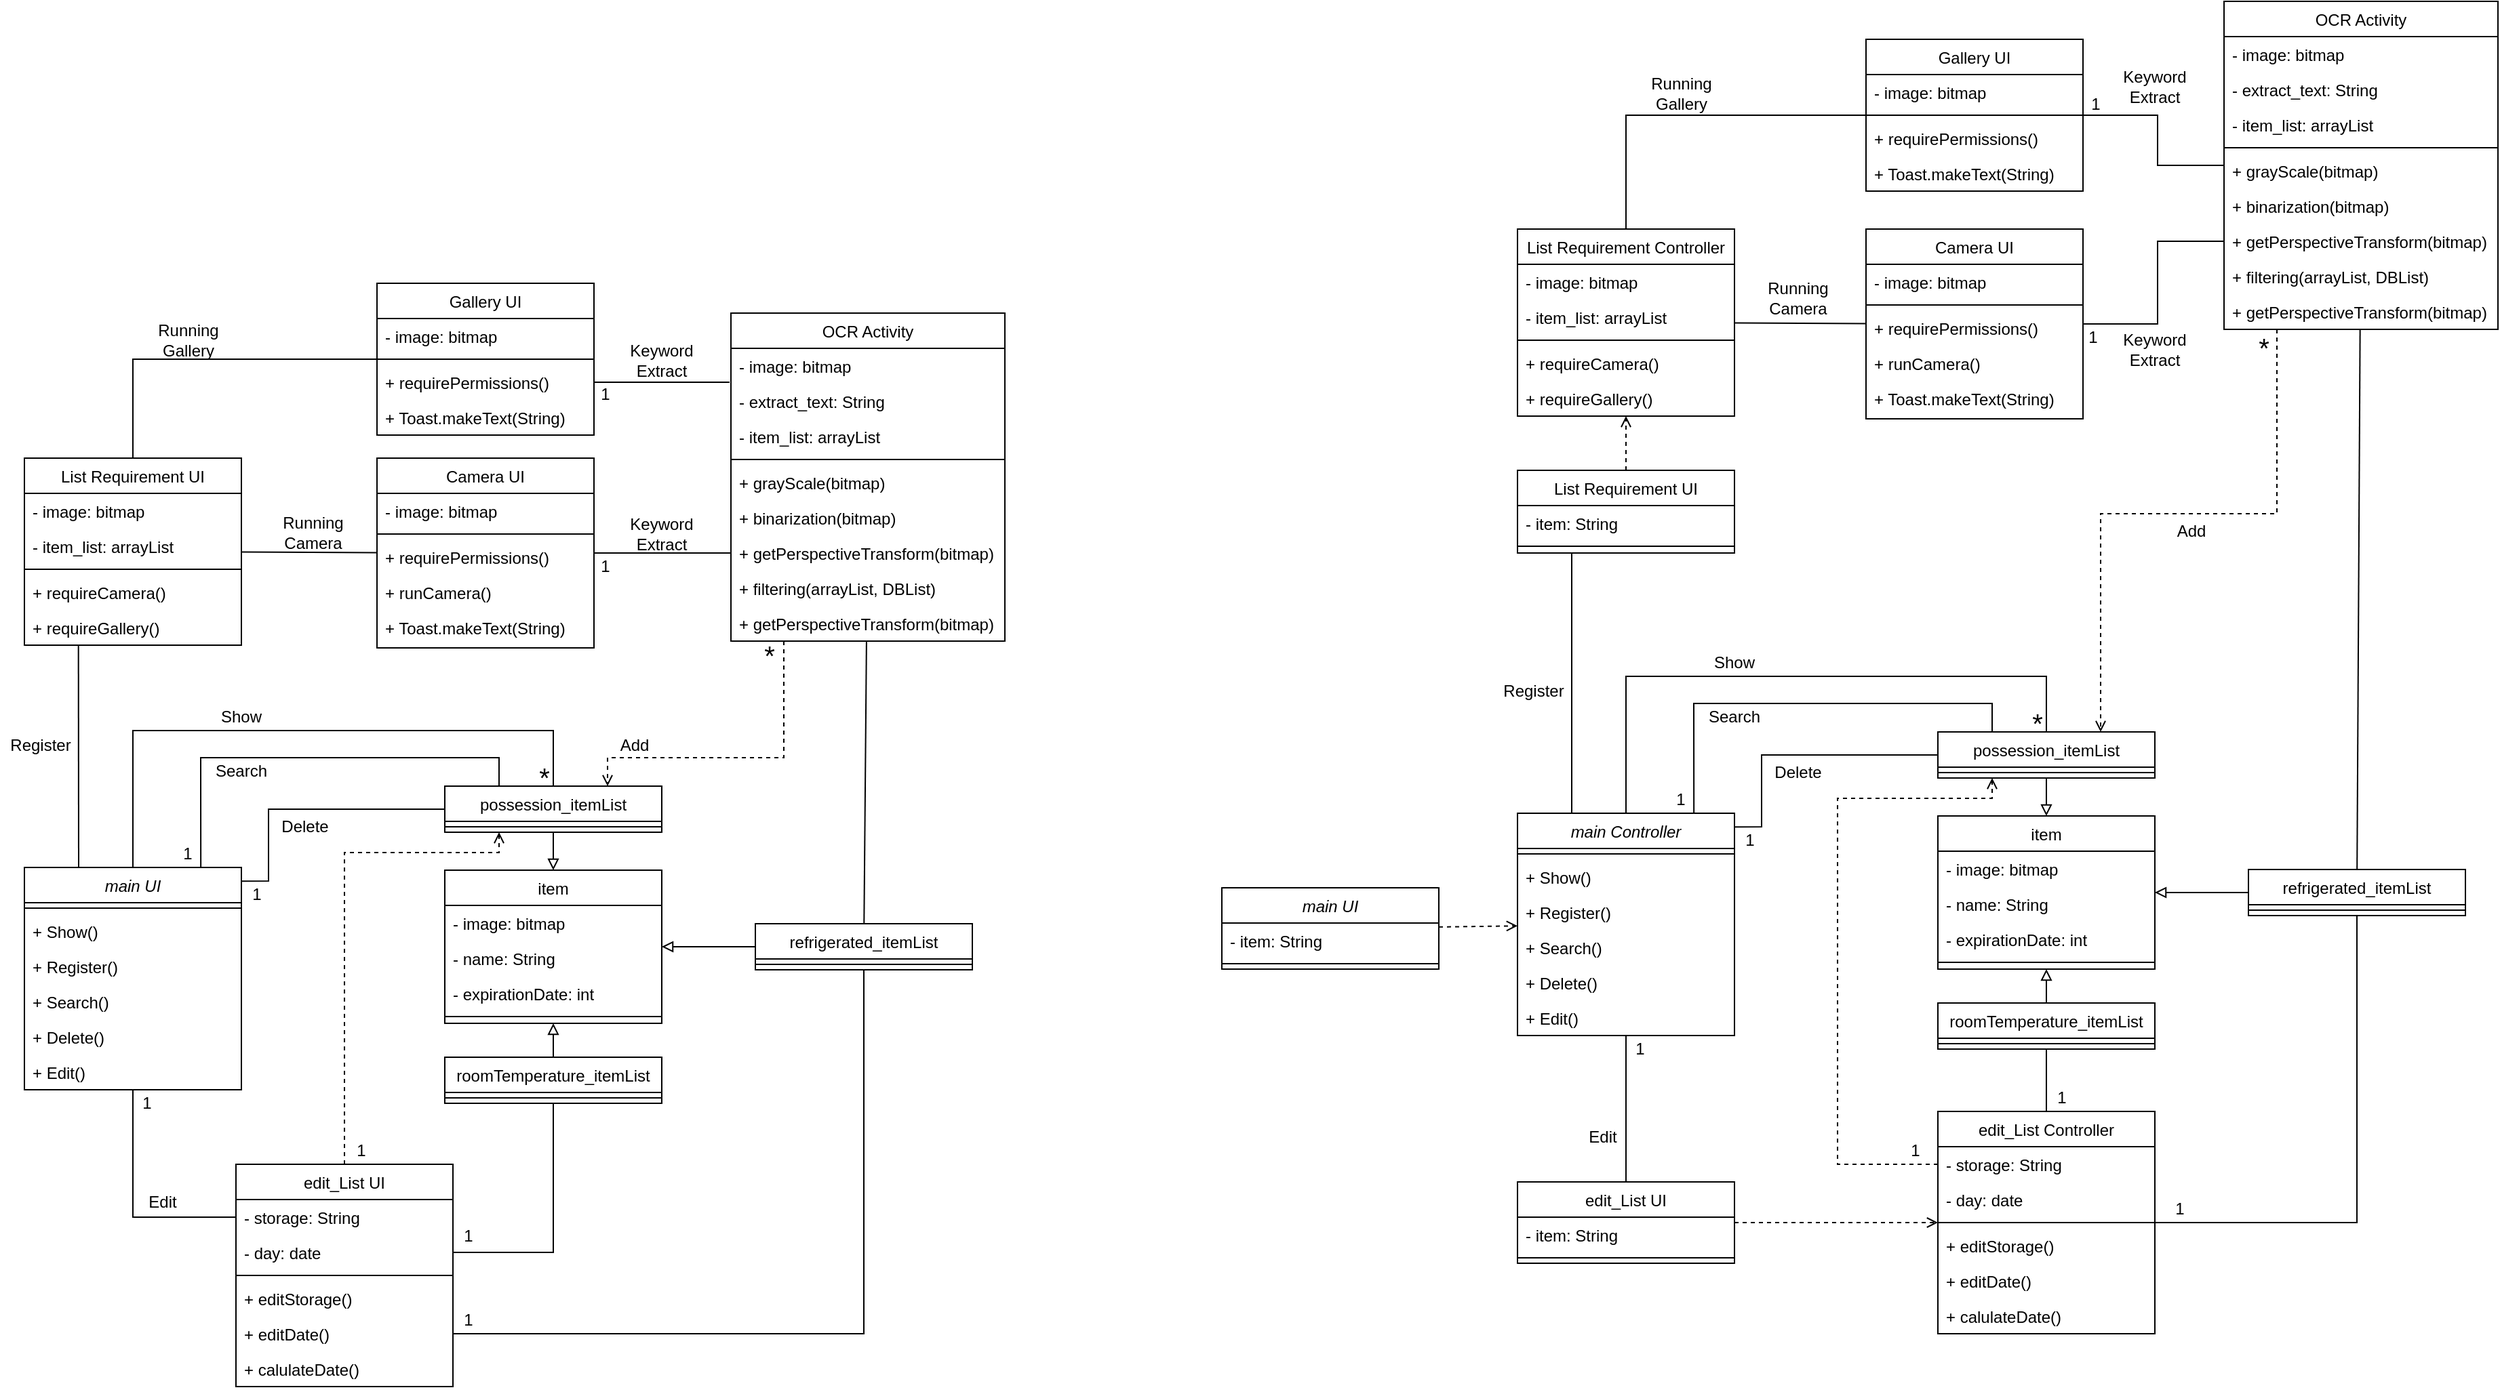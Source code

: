 <mxfile version="15.7.3" type="device"><diagram id="C5RBs43oDa-KdzZeNtuy" name="Page-1"><mxGraphModel dx="3655" dy="3119" grid="1" gridSize="10" guides="1" tooltips="1" connect="1" arrows="1" fold="1" page="1" pageScale="1" pageWidth="827" pageHeight="1169" math="0" shadow="0"><root><mxCell id="WIyWlLk6GJQsqaUBKTNV-0"/><mxCell id="WIyWlLk6GJQsqaUBKTNV-1" parent="WIyWlLk6GJQsqaUBKTNV-0"/><mxCell id="zkfFHV4jXpPFQw0GAbJ--17" value="Camera UI" style="swimlane;fontStyle=0;align=center;verticalAlign=top;childLayout=stackLayout;horizontal=1;startSize=26;horizontalStack=0;resizeParent=1;resizeLast=0;collapsible=1;marginBottom=0;rounded=0;shadow=0;strokeWidth=1;" parent="WIyWlLk6GJQsqaUBKTNV-1" vertex="1"><mxGeometry x="327" y="319" width="160" height="140" as="geometry"><mxRectangle x="550" y="140" width="160" height="26" as="alternateBounds"/></mxGeometry></mxCell><mxCell id="zkfFHV4jXpPFQw0GAbJ--18" value="- image: bitmap" style="text;align=left;verticalAlign=top;spacingLeft=4;spacingRight=4;overflow=hidden;rotatable=0;points=[[0,0.5],[1,0.5]];portConstraint=eastwest;" parent="zkfFHV4jXpPFQw0GAbJ--17" vertex="1"><mxGeometry y="26" width="160" height="26" as="geometry"/></mxCell><mxCell id="zkfFHV4jXpPFQw0GAbJ--23" value="" style="line;html=1;strokeWidth=1;align=left;verticalAlign=middle;spacingTop=-1;spacingLeft=3;spacingRight=3;rotatable=0;labelPosition=right;points=[];portConstraint=eastwest;" parent="zkfFHV4jXpPFQw0GAbJ--17" vertex="1"><mxGeometry y="52" width="160" height="8" as="geometry"/></mxCell><mxCell id="zkfFHV4jXpPFQw0GAbJ--24" value="+ requirePermissions()" style="text;align=left;verticalAlign=top;spacingLeft=4;spacingRight=4;overflow=hidden;rotatable=0;points=[[0,0.5],[1,0.5]];portConstraint=eastwest;" parent="zkfFHV4jXpPFQw0GAbJ--17" vertex="1"><mxGeometry y="60" width="160" height="26" as="geometry"/></mxCell><mxCell id="zkfFHV4jXpPFQw0GAbJ--25" value="+ runCamera()" style="text;align=left;verticalAlign=top;spacingLeft=4;spacingRight=4;overflow=hidden;rotatable=0;points=[[0,0.5],[1,0.5]];portConstraint=eastwest;" parent="zkfFHV4jXpPFQw0GAbJ--17" vertex="1"><mxGeometry y="86" width="160" height="26" as="geometry"/></mxCell><mxCell id="zIUhNNoP_GgQv3M3qpLW-13" value="+ Toast.makeText(String)" style="text;align=left;verticalAlign=top;spacingLeft=4;spacingRight=4;overflow=hidden;rotatable=0;points=[[0,0.5],[1,0.5]];portConstraint=eastwest;" parent="zkfFHV4jXpPFQw0GAbJ--17" vertex="1"><mxGeometry y="112" width="160" height="26" as="geometry"/></mxCell><mxCell id="zIUhNNoP_GgQv3M3qpLW-0" value="OCR Activity" style="swimlane;fontStyle=0;align=center;verticalAlign=top;childLayout=stackLayout;horizontal=1;startSize=26;horizontalStack=0;resizeParent=1;resizeLast=0;collapsible=1;marginBottom=0;rounded=0;shadow=0;strokeWidth=1;" parent="WIyWlLk6GJQsqaUBKTNV-1" vertex="1"><mxGeometry x="588" y="212" width="202" height="242" as="geometry"><mxRectangle x="340" y="380" width="170" height="26" as="alternateBounds"/></mxGeometry></mxCell><mxCell id="zIUhNNoP_GgQv3M3qpLW-1" value="- image: bitmap" style="text;align=left;verticalAlign=top;spacingLeft=4;spacingRight=4;overflow=hidden;rotatable=0;points=[[0,0.5],[1,0.5]];portConstraint=eastwest;" parent="zIUhNNoP_GgQv3M3qpLW-0" vertex="1"><mxGeometry y="26" width="202" height="26" as="geometry"/></mxCell><mxCell id="zIUhNNoP_GgQv3M3qpLW-16" value="- extract_text: String" style="text;align=left;verticalAlign=top;spacingLeft=4;spacingRight=4;overflow=hidden;rotatable=0;points=[[0,0.5],[1,0.5]];portConstraint=eastwest;" parent="zIUhNNoP_GgQv3M3qpLW-0" vertex="1"><mxGeometry y="52" width="202" height="26" as="geometry"/></mxCell><mxCell id="zIUhNNoP_GgQv3M3qpLW-17" value="- item_list: arrayList" style="text;align=left;verticalAlign=top;spacingLeft=4;spacingRight=4;overflow=hidden;rotatable=0;points=[[0,0.5],[1,0.5]];portConstraint=eastwest;" parent="zIUhNNoP_GgQv3M3qpLW-0" vertex="1"><mxGeometry y="78" width="202" height="26" as="geometry"/></mxCell><mxCell id="zIUhNNoP_GgQv3M3qpLW-2" value="" style="line;html=1;strokeWidth=1;align=left;verticalAlign=middle;spacingTop=-1;spacingLeft=3;spacingRight=3;rotatable=0;labelPosition=right;points=[];portConstraint=eastwest;" parent="zIUhNNoP_GgQv3M3qpLW-0" vertex="1"><mxGeometry y="104" width="202" height="8" as="geometry"/></mxCell><mxCell id="zIUhNNoP_GgQv3M3qpLW-18" value="+ grayScale(bitmap)" style="text;align=left;verticalAlign=top;spacingLeft=4;spacingRight=4;overflow=hidden;rotatable=0;points=[[0,0.5],[1,0.5]];portConstraint=eastwest;" parent="zIUhNNoP_GgQv3M3qpLW-0" vertex="1"><mxGeometry y="112" width="202" height="26" as="geometry"/></mxCell><mxCell id="zIUhNNoP_GgQv3M3qpLW-19" value="+ binarization(bitmap)" style="text;align=left;verticalAlign=top;spacingLeft=4;spacingRight=4;overflow=hidden;rotatable=0;points=[[0,0.5],[1,0.5]];portConstraint=eastwest;" parent="zIUhNNoP_GgQv3M3qpLW-0" vertex="1"><mxGeometry y="138" width="202" height="26" as="geometry"/></mxCell><mxCell id="zIUhNNoP_GgQv3M3qpLW-20" value="+ getPerspectiveTransform(bitmap)" style="text;align=left;verticalAlign=top;spacingLeft=4;spacingRight=4;overflow=hidden;rotatable=0;points=[[0,0.5],[1,0.5]];portConstraint=eastwest;" parent="zIUhNNoP_GgQv3M3qpLW-0" vertex="1"><mxGeometry y="164" width="202" height="26" as="geometry"/></mxCell><mxCell id="zIUhNNoP_GgQv3M3qpLW-21" value="+ filtering(arrayList, DBList)" style="text;align=left;verticalAlign=top;spacingLeft=4;spacingRight=4;overflow=hidden;rotatable=0;points=[[0,0.5],[1,0.5]];portConstraint=eastwest;" parent="zIUhNNoP_GgQv3M3qpLW-0" vertex="1"><mxGeometry y="190" width="202" height="26" as="geometry"/></mxCell><mxCell id="zIUhNNoP_GgQv3M3qpLW-22" value="+ getPerspectiveTransform(bitmap)" style="text;align=left;verticalAlign=top;spacingLeft=4;spacingRight=4;overflow=hidden;rotatable=0;points=[[0,0.5],[1,0.5]];portConstraint=eastwest;" parent="zIUhNNoP_GgQv3M3qpLW-0" vertex="1"><mxGeometry y="216" width="202" height="26" as="geometry"/></mxCell><mxCell id="zIUhNNoP_GgQv3M3qpLW-32" value="main UI" style="swimlane;fontStyle=2;align=center;verticalAlign=top;childLayout=stackLayout;horizontal=1;startSize=26;horizontalStack=0;resizeParent=1;resizeLast=0;collapsible=1;marginBottom=0;rounded=0;shadow=0;strokeWidth=1;" parent="WIyWlLk6GJQsqaUBKTNV-1" vertex="1"><mxGeometry x="67" y="621" width="160" height="164" as="geometry"><mxRectangle x="230" y="140" width="160" height="26" as="alternateBounds"/></mxGeometry></mxCell><mxCell id="zIUhNNoP_GgQv3M3qpLW-36" value="" style="line;html=1;strokeWidth=1;align=left;verticalAlign=middle;spacingTop=-1;spacingLeft=3;spacingRight=3;rotatable=0;labelPosition=right;points=[];portConstraint=eastwest;" parent="zIUhNNoP_GgQv3M3qpLW-32" vertex="1"><mxGeometry y="26" width="160" height="8" as="geometry"/></mxCell><mxCell id="Ze1e3gHMM2Oc12q5A2oi-58" value="+ Show()" style="text;align=left;verticalAlign=top;spacingLeft=4;spacingRight=4;overflow=hidden;rotatable=0;points=[[0,0.5],[1,0.5]];portConstraint=eastwest;" parent="zIUhNNoP_GgQv3M3qpLW-32" vertex="1"><mxGeometry y="34" width="160" height="26" as="geometry"/></mxCell><mxCell id="l4wXZUn5y8AhOOYXd32N-0" value="+ Register()" style="text;align=left;verticalAlign=top;spacingLeft=4;spacingRight=4;overflow=hidden;rotatable=0;points=[[0,0.5],[1,0.5]];portConstraint=eastwest;" parent="zIUhNNoP_GgQv3M3qpLW-32" vertex="1"><mxGeometry y="60" width="160" height="26" as="geometry"/></mxCell><mxCell id="l4wXZUn5y8AhOOYXd32N-1" value="+ Search()" style="text;align=left;verticalAlign=top;spacingLeft=4;spacingRight=4;overflow=hidden;rotatable=0;points=[[0,0.5],[1,0.5]];portConstraint=eastwest;" parent="zIUhNNoP_GgQv3M3qpLW-32" vertex="1"><mxGeometry y="86" width="160" height="26" as="geometry"/></mxCell><mxCell id="l4wXZUn5y8AhOOYXd32N-2" value="+ Delete()" style="text;align=left;verticalAlign=top;spacingLeft=4;spacingRight=4;overflow=hidden;rotatable=0;points=[[0,0.5],[1,0.5]];portConstraint=eastwest;" parent="zIUhNNoP_GgQv3M3qpLW-32" vertex="1"><mxGeometry y="112" width="160" height="26" as="geometry"/></mxCell><mxCell id="l4wXZUn5y8AhOOYXd32N-3" value="+ Edit()" style="text;align=left;verticalAlign=top;spacingLeft=4;spacingRight=4;overflow=hidden;rotatable=0;points=[[0,0.5],[1,0.5]];portConstraint=eastwest;" parent="zIUhNNoP_GgQv3M3qpLW-32" vertex="1"><mxGeometry y="138" width="160" height="26" as="geometry"/></mxCell><mxCell id="zIUhNNoP_GgQv3M3qpLW-82" value="" style="endArrow=open;dashed=1;endFill=0;html=1;rounded=0;edgeStyle=orthogonalEdgeStyle;" parent="WIyWlLk6GJQsqaUBKTNV-1" source="zIUhNNoP_GgQv3M3qpLW-0" target="Ze1e3gHMM2Oc12q5A2oi-41" edge="1"><mxGeometry width="160" relative="1" as="geometry"><mxPoint x="692" y="472" as="sourcePoint"/><mxPoint x="497" y="550" as="targetPoint"/><Array as="points"><mxPoint x="627" y="540"/><mxPoint x="497" y="540"/></Array></mxGeometry></mxCell><mxCell id="zIUhNNoP_GgQv3M3qpLW-116" value="Register" style="text;html=1;strokeColor=none;fillColor=none;align=center;verticalAlign=middle;whiteSpace=wrap;rounded=0;" parent="WIyWlLk6GJQsqaUBKTNV-1" vertex="1"><mxGeometry x="49" y="516" width="60" height="30" as="geometry"/></mxCell><mxCell id="zIUhNNoP_GgQv3M3qpLW-117" value="Keyword&lt;br&gt;Extract" style="text;html=1;strokeColor=none;fillColor=none;align=center;verticalAlign=middle;whiteSpace=wrap;rounded=0;" parent="WIyWlLk6GJQsqaUBKTNV-1" vertex="1"><mxGeometry x="507" y="360" width="60" height="30" as="geometry"/></mxCell><mxCell id="zIUhNNoP_GgQv3M3qpLW-119" value="Add" style="text;html=1;strokeColor=none;fillColor=none;align=center;verticalAlign=middle;whiteSpace=wrap;rounded=0;" parent="WIyWlLk6GJQsqaUBKTNV-1" vertex="1"><mxGeometry x="487" y="516" width="60" height="30" as="geometry"/></mxCell><mxCell id="zIUhNNoP_GgQv3M3qpLW-120" value="Show" style="text;html=1;strokeColor=none;fillColor=none;align=center;verticalAlign=middle;whiteSpace=wrap;rounded=0;" parent="WIyWlLk6GJQsqaUBKTNV-1" vertex="1"><mxGeometry x="197" y="495" width="60" height="30" as="geometry"/></mxCell><mxCell id="zIUhNNoP_GgQv3M3qpLW-121" value="Search" style="text;html=1;strokeColor=none;fillColor=none;align=center;verticalAlign=middle;whiteSpace=wrap;rounded=0;" parent="WIyWlLk6GJQsqaUBKTNV-1" vertex="1"><mxGeometry x="197" y="535" width="60" height="30" as="geometry"/></mxCell><mxCell id="zIUhNNoP_GgQv3M3qpLW-126" value="Delete" style="text;html=1;strokeColor=none;fillColor=none;align=center;verticalAlign=middle;whiteSpace=wrap;rounded=0;" parent="WIyWlLk6GJQsqaUBKTNV-1" vertex="1"><mxGeometry x="244" y="576" width="60" height="30" as="geometry"/></mxCell><mxCell id="zIUhNNoP_GgQv3M3qpLW-128" value="Edit" style="text;html=1;strokeColor=none;fillColor=none;align=center;verticalAlign=middle;whiteSpace=wrap;rounded=0;" parent="WIyWlLk6GJQsqaUBKTNV-1" vertex="1"><mxGeometry x="141" y="853" width="56" height="30" as="geometry"/></mxCell><mxCell id="Ze1e3gHMM2Oc12q5A2oi-0" value="List Requirement UI" style="swimlane;fontStyle=0;align=center;verticalAlign=top;childLayout=stackLayout;horizontal=1;startSize=26;horizontalStack=0;resizeParent=1;resizeLast=0;collapsible=1;marginBottom=0;rounded=0;shadow=0;strokeWidth=1;" parent="WIyWlLk6GJQsqaUBKTNV-1" vertex="1"><mxGeometry x="67" y="319" width="160" height="138" as="geometry"><mxRectangle x="340" y="380" width="170" height="26" as="alternateBounds"/></mxGeometry></mxCell><mxCell id="Ze1e3gHMM2Oc12q5A2oi-3" value="- image: bitmap" style="text;align=left;verticalAlign=top;spacingLeft=4;spacingRight=4;overflow=hidden;rotatable=0;points=[[0,0.5],[1,0.5]];portConstraint=eastwest;" parent="Ze1e3gHMM2Oc12q5A2oi-0" vertex="1"><mxGeometry y="26" width="160" height="26" as="geometry"/></mxCell><mxCell id="Ze1e3gHMM2Oc12q5A2oi-4" value="- item_list: arrayList" style="text;align=left;verticalAlign=top;spacingLeft=4;spacingRight=4;overflow=hidden;rotatable=0;points=[[0,0.5],[1,0.5]];portConstraint=eastwest;" parent="Ze1e3gHMM2Oc12q5A2oi-0" vertex="1"><mxGeometry y="52" width="160" height="26" as="geometry"/></mxCell><mxCell id="Ze1e3gHMM2Oc12q5A2oi-1" value="" style="line;html=1;strokeWidth=1;align=left;verticalAlign=middle;spacingTop=-1;spacingLeft=3;spacingRight=3;rotatable=0;labelPosition=right;points=[];portConstraint=eastwest;" parent="Ze1e3gHMM2Oc12q5A2oi-0" vertex="1"><mxGeometry y="78" width="160" height="8" as="geometry"/></mxCell><mxCell id="Ze1e3gHMM2Oc12q5A2oi-2" value="+ requireCamera()" style="text;align=left;verticalAlign=top;spacingLeft=4;spacingRight=4;overflow=hidden;rotatable=0;points=[[0,0.5],[1,0.5]];portConstraint=eastwest;" parent="Ze1e3gHMM2Oc12q5A2oi-0" vertex="1"><mxGeometry y="86" width="160" height="26" as="geometry"/></mxCell><mxCell id="Ze1e3gHMM2Oc12q5A2oi-21" value="+ requireGallery()" style="text;align=left;verticalAlign=top;spacingLeft=4;spacingRight=4;overflow=hidden;rotatable=0;points=[[0,0.5],[1,0.5]];portConstraint=eastwest;" parent="Ze1e3gHMM2Oc12q5A2oi-0" vertex="1"><mxGeometry y="112" width="160" height="26" as="geometry"/></mxCell><mxCell id="Ze1e3gHMM2Oc12q5A2oi-5" value="item" style="swimlane;fontStyle=0;align=center;verticalAlign=top;childLayout=stackLayout;horizontal=1;startSize=26;horizontalStack=0;resizeParent=1;resizeLast=0;collapsible=1;marginBottom=0;rounded=0;shadow=0;strokeWidth=1;" parent="WIyWlLk6GJQsqaUBKTNV-1" vertex="1"><mxGeometry x="377" y="623" width="160" height="113" as="geometry"><mxRectangle x="130" y="380" width="160" height="26" as="alternateBounds"/></mxGeometry></mxCell><mxCell id="Ze1e3gHMM2Oc12q5A2oi-6" value="- image: bitmap" style="text;align=left;verticalAlign=top;spacingLeft=4;spacingRight=4;overflow=hidden;rotatable=0;points=[[0,0.5],[1,0.5]];portConstraint=eastwest;" parent="Ze1e3gHMM2Oc12q5A2oi-5" vertex="1"><mxGeometry y="26" width="160" height="26" as="geometry"/></mxCell><mxCell id="Ze1e3gHMM2Oc12q5A2oi-7" value="- name: String" style="text;align=left;verticalAlign=top;spacingLeft=4;spacingRight=4;overflow=hidden;rotatable=0;points=[[0,0.5],[1,0.5]];portConstraint=eastwest;rounded=0;shadow=0;html=0;" parent="Ze1e3gHMM2Oc12q5A2oi-5" vertex="1"><mxGeometry y="52" width="160" height="26" as="geometry"/></mxCell><mxCell id="Ze1e3gHMM2Oc12q5A2oi-8" value="- expirationDate: int" style="text;align=left;verticalAlign=top;spacingLeft=4;spacingRight=4;overflow=hidden;rotatable=0;points=[[0,0.5],[1,0.5]];portConstraint=eastwest;rounded=0;shadow=0;html=0;" parent="Ze1e3gHMM2Oc12q5A2oi-5" vertex="1"><mxGeometry y="78" width="160" height="26" as="geometry"/></mxCell><mxCell id="Ze1e3gHMM2Oc12q5A2oi-9" value="" style="line;html=1;strokeWidth=1;align=left;verticalAlign=middle;spacingTop=-1;spacingLeft=3;spacingRight=3;rotatable=0;labelPosition=right;points=[];portConstraint=eastwest;" parent="Ze1e3gHMM2Oc12q5A2oi-5" vertex="1"><mxGeometry y="104" width="160" height="8" as="geometry"/></mxCell><mxCell id="Ze1e3gHMM2Oc12q5A2oi-11" value="roomTemperature_itemList" style="swimlane;fontStyle=0;align=center;verticalAlign=top;childLayout=stackLayout;horizontal=1;startSize=26;horizontalStack=0;resizeParent=1;resizeLast=0;collapsible=1;marginBottom=0;rounded=0;shadow=0;strokeWidth=1;" parent="WIyWlLk6GJQsqaUBKTNV-1" vertex="1"><mxGeometry x="377" y="761" width="160" height="34" as="geometry"><mxRectangle x="340" y="380" width="170" height="26" as="alternateBounds"/></mxGeometry></mxCell><mxCell id="Ze1e3gHMM2Oc12q5A2oi-12" value="" style="line;html=1;strokeWidth=1;align=left;verticalAlign=middle;spacingTop=-1;spacingLeft=3;spacingRight=3;rotatable=0;labelPosition=right;points=[];portConstraint=eastwest;" parent="Ze1e3gHMM2Oc12q5A2oi-11" vertex="1"><mxGeometry y="26" width="160" height="8" as="geometry"/></mxCell><mxCell id="Ze1e3gHMM2Oc12q5A2oi-15" value="Gallery UI" style="swimlane;fontStyle=0;align=center;verticalAlign=top;childLayout=stackLayout;horizontal=1;startSize=26;horizontalStack=0;resizeParent=1;resizeLast=0;collapsible=1;marginBottom=0;rounded=0;shadow=0;strokeWidth=1;" parent="WIyWlLk6GJQsqaUBKTNV-1" vertex="1"><mxGeometry x="327" y="190" width="160" height="112" as="geometry"><mxRectangle x="550" y="140" width="160" height="26" as="alternateBounds"/></mxGeometry></mxCell><mxCell id="Ze1e3gHMM2Oc12q5A2oi-16" value="- image: bitmap" style="text;align=left;verticalAlign=top;spacingLeft=4;spacingRight=4;overflow=hidden;rotatable=0;points=[[0,0.5],[1,0.5]];portConstraint=eastwest;" parent="Ze1e3gHMM2Oc12q5A2oi-15" vertex="1"><mxGeometry y="26" width="160" height="26" as="geometry"/></mxCell><mxCell id="Ze1e3gHMM2Oc12q5A2oi-17" value="" style="line;html=1;strokeWidth=1;align=left;verticalAlign=middle;spacingTop=-1;spacingLeft=3;spacingRight=3;rotatable=0;labelPosition=right;points=[];portConstraint=eastwest;" parent="Ze1e3gHMM2Oc12q5A2oi-15" vertex="1"><mxGeometry y="52" width="160" height="8" as="geometry"/></mxCell><mxCell id="Ze1e3gHMM2Oc12q5A2oi-18" value="+ requirePermissions()" style="text;align=left;verticalAlign=top;spacingLeft=4;spacingRight=4;overflow=hidden;rotatable=0;points=[[0,0.5],[1,0.5]];portConstraint=eastwest;" parent="Ze1e3gHMM2Oc12q5A2oi-15" vertex="1"><mxGeometry y="60" width="160" height="26" as="geometry"/></mxCell><mxCell id="Ze1e3gHMM2Oc12q5A2oi-20" value="+ Toast.makeText(String)" style="text;align=left;verticalAlign=top;spacingLeft=4;spacingRight=4;overflow=hidden;rotatable=0;points=[[0,0.5],[1,0.5]];portConstraint=eastwest;" parent="Ze1e3gHMM2Oc12q5A2oi-15" vertex="1"><mxGeometry y="86" width="160" height="26" as="geometry"/></mxCell><mxCell id="Ze1e3gHMM2Oc12q5A2oi-22" value="edit_List UI" style="swimlane;fontStyle=0;align=center;verticalAlign=top;childLayout=stackLayout;horizontal=1;startSize=26;horizontalStack=0;resizeParent=1;resizeLast=0;collapsible=1;marginBottom=0;rounded=0;shadow=0;strokeWidth=1;" parent="WIyWlLk6GJQsqaUBKTNV-1" vertex="1"><mxGeometry x="223" y="840" width="160" height="164" as="geometry"><mxRectangle x="340" y="380" width="170" height="26" as="alternateBounds"/></mxGeometry></mxCell><mxCell id="Ze1e3gHMM2Oc12q5A2oi-23" value="- storage: String" style="text;align=left;verticalAlign=top;spacingLeft=4;spacingRight=4;overflow=hidden;rotatable=0;points=[[0,0.5],[1,0.5]];portConstraint=eastwest;" parent="Ze1e3gHMM2Oc12q5A2oi-22" vertex="1"><mxGeometry y="26" width="160" height="26" as="geometry"/></mxCell><mxCell id="Ze1e3gHMM2Oc12q5A2oi-24" value="- day: date" style="text;align=left;verticalAlign=top;spacingLeft=4;spacingRight=4;overflow=hidden;rotatable=0;points=[[0,0.5],[1,0.5]];portConstraint=eastwest;" parent="Ze1e3gHMM2Oc12q5A2oi-22" vertex="1"><mxGeometry y="52" width="160" height="26" as="geometry"/></mxCell><mxCell id="Ze1e3gHMM2Oc12q5A2oi-25" value="" style="line;html=1;strokeWidth=1;align=left;verticalAlign=middle;spacingTop=-1;spacingLeft=3;spacingRight=3;rotatable=0;labelPosition=right;points=[];portConstraint=eastwest;" parent="Ze1e3gHMM2Oc12q5A2oi-22" vertex="1"><mxGeometry y="78" width="160" height="8" as="geometry"/></mxCell><mxCell id="Ze1e3gHMM2Oc12q5A2oi-26" value="+ editStorage()" style="text;align=left;verticalAlign=top;spacingLeft=4;spacingRight=4;overflow=hidden;rotatable=0;points=[[0,0.5],[1,0.5]];portConstraint=eastwest;" parent="Ze1e3gHMM2Oc12q5A2oi-22" vertex="1"><mxGeometry y="86" width="160" height="26" as="geometry"/></mxCell><mxCell id="Ze1e3gHMM2Oc12q5A2oi-27" value="+ editDate()" style="text;align=left;verticalAlign=top;spacingLeft=4;spacingRight=4;overflow=hidden;rotatable=0;points=[[0,0.5],[1,0.5]];portConstraint=eastwest;" parent="Ze1e3gHMM2Oc12q5A2oi-22" vertex="1"><mxGeometry y="112" width="160" height="26" as="geometry"/></mxCell><mxCell id="Ze1e3gHMM2Oc12q5A2oi-43" value="+ calulateDate()" style="text;align=left;verticalAlign=top;spacingLeft=4;spacingRight=4;overflow=hidden;rotatable=0;points=[[0,0.5],[1,0.5]];portConstraint=eastwest;" parent="Ze1e3gHMM2Oc12q5A2oi-22" vertex="1"><mxGeometry y="138" width="160" height="26" as="geometry"/></mxCell><mxCell id="Ze1e3gHMM2Oc12q5A2oi-29" value="" style="endArrow=none;html=1;rounded=0;exitX=0.25;exitY=0;exitDx=0;exitDy=0;entryX=0.249;entryY=1.015;entryDx=0;entryDy=0;entryPerimeter=0;" parent="WIyWlLk6GJQsqaUBKTNV-1" source="zIUhNNoP_GgQv3M3qpLW-32" target="Ze1e3gHMM2Oc12q5A2oi-21" edge="1"><mxGeometry width="50" height="50" relative="1" as="geometry"><mxPoint x="707" y="610" as="sourcePoint"/><mxPoint x="107" y="460" as="targetPoint"/></mxGeometry></mxCell><mxCell id="Ze1e3gHMM2Oc12q5A2oi-32" value="" style="endArrow=none;html=1;rounded=0;exitX=0.5;exitY=0;exitDx=0;exitDy=0;endFill=0;" parent="WIyWlLk6GJQsqaUBKTNV-1" source="Ze1e3gHMM2Oc12q5A2oi-0" target="Ze1e3gHMM2Oc12q5A2oi-15" edge="1"><mxGeometry width="50" height="50" relative="1" as="geometry"><mxPoint x="167" y="290" as="sourcePoint"/><mxPoint x="237" y="190" as="targetPoint"/><Array as="points"><mxPoint x="147" y="246"/></Array></mxGeometry></mxCell><mxCell id="Ze1e3gHMM2Oc12q5A2oi-33" value="" style="endArrow=none;html=1;rounded=0;endFill=0;" parent="WIyWlLk6GJQsqaUBKTNV-1" source="Ze1e3gHMM2Oc12q5A2oi-0" target="zkfFHV4jXpPFQw0GAbJ--17" edge="1"><mxGeometry width="50" height="50" relative="1" as="geometry"><mxPoint x="897" y="480" as="sourcePoint"/><mxPoint x="947" y="430" as="targetPoint"/></mxGeometry></mxCell><mxCell id="Ze1e3gHMM2Oc12q5A2oi-36" value="" style="endArrow=none;html=1;rounded=0;exitX=1;exitY=0.5;exitDx=0;exitDy=0;entryX=0;entryY=0.5;entryDx=0;entryDy=0;" parent="WIyWlLk6GJQsqaUBKTNV-1" source="zkfFHV4jXpPFQw0GAbJ--17" target="zIUhNNoP_GgQv3M3qpLW-20" edge="1"><mxGeometry width="50" height="50" relative="1" as="geometry"><mxPoint x="507" y="400" as="sourcePoint"/><mxPoint x="557" y="350" as="targetPoint"/></mxGeometry></mxCell><mxCell id="Ze1e3gHMM2Oc12q5A2oi-37" value="" style="endArrow=none;html=1;rounded=0;exitX=1;exitY=0.5;exitDx=0;exitDy=0;" parent="WIyWlLk6GJQsqaUBKTNV-1" source="Ze1e3gHMM2Oc12q5A2oi-18" edge="1"><mxGeometry width="50" height="50" relative="1" as="geometry"><mxPoint x="487" y="270" as="sourcePoint"/><mxPoint x="587" y="263" as="targetPoint"/></mxGeometry></mxCell><mxCell id="Ze1e3gHMM2Oc12q5A2oi-38" value="Keyword&lt;br&gt;Extract" style="text;html=1;strokeColor=none;fillColor=none;align=center;verticalAlign=middle;whiteSpace=wrap;rounded=0;" parent="WIyWlLk6GJQsqaUBKTNV-1" vertex="1"><mxGeometry x="507" y="232" width="60" height="30" as="geometry"/></mxCell><mxCell id="Ze1e3gHMM2Oc12q5A2oi-39" value="refrigerated_itemList" style="swimlane;fontStyle=0;align=center;verticalAlign=top;childLayout=stackLayout;horizontal=1;startSize=26;horizontalStack=0;resizeParent=1;resizeLast=0;collapsible=1;marginBottom=0;rounded=0;shadow=0;strokeWidth=1;" parent="WIyWlLk6GJQsqaUBKTNV-1" vertex="1"><mxGeometry x="606" y="662.5" width="160" height="34" as="geometry"><mxRectangle x="340" y="380" width="170" height="26" as="alternateBounds"/></mxGeometry></mxCell><mxCell id="Ze1e3gHMM2Oc12q5A2oi-40" value="" style="line;html=1;strokeWidth=1;align=left;verticalAlign=middle;spacingTop=-1;spacingLeft=3;spacingRight=3;rotatable=0;labelPosition=right;points=[];portConstraint=eastwest;" parent="Ze1e3gHMM2Oc12q5A2oi-39" vertex="1"><mxGeometry y="26" width="160" height="8" as="geometry"/></mxCell><mxCell id="Ze1e3gHMM2Oc12q5A2oi-41" value="possession_itemList" style="swimlane;fontStyle=0;align=center;verticalAlign=top;childLayout=stackLayout;horizontal=1;startSize=26;horizontalStack=0;resizeParent=1;resizeLast=0;collapsible=1;marginBottom=0;rounded=0;shadow=0;strokeWidth=1;" parent="WIyWlLk6GJQsqaUBKTNV-1" vertex="1"><mxGeometry x="377" y="561" width="160" height="34" as="geometry"><mxRectangle x="340" y="380" width="170" height="26" as="alternateBounds"/></mxGeometry></mxCell><mxCell id="Ze1e3gHMM2Oc12q5A2oi-42" value="" style="line;html=1;strokeWidth=1;align=left;verticalAlign=middle;spacingTop=-1;spacingLeft=3;spacingRight=3;rotatable=0;labelPosition=right;points=[];portConstraint=eastwest;" parent="Ze1e3gHMM2Oc12q5A2oi-41" vertex="1"><mxGeometry y="26" width="160" height="8" as="geometry"/></mxCell><mxCell id="Ze1e3gHMM2Oc12q5A2oi-47" value="" style="endArrow=block;html=1;rounded=0;endFill=0;" parent="WIyWlLk6GJQsqaUBKTNV-1" source="Ze1e3gHMM2Oc12q5A2oi-41" target="Ze1e3gHMM2Oc12q5A2oi-5" edge="1"><mxGeometry width="50" height="50" relative="1" as="geometry"><mxPoint x="617" y="721" as="sourcePoint"/><mxPoint x="667" y="671" as="targetPoint"/></mxGeometry></mxCell><mxCell id="Ze1e3gHMM2Oc12q5A2oi-48" value="" style="endArrow=block;html=1;rounded=0;endFill=0;" parent="WIyWlLk6GJQsqaUBKTNV-1" source="Ze1e3gHMM2Oc12q5A2oi-39" target="Ze1e3gHMM2Oc12q5A2oi-5" edge="1"><mxGeometry width="50" height="50" relative="1" as="geometry"><mxPoint x="762" y="477.411" as="sourcePoint"/><mxPoint x="807" y="540" as="targetPoint"/></mxGeometry></mxCell><mxCell id="Ze1e3gHMM2Oc12q5A2oi-51" value="" style="endArrow=block;html=1;rounded=0;endFill=0;" parent="WIyWlLk6GJQsqaUBKTNV-1" source="Ze1e3gHMM2Oc12q5A2oi-11" target="Ze1e3gHMM2Oc12q5A2oi-5" edge="1"><mxGeometry width="50" height="50" relative="1" as="geometry"><mxPoint x="607" y="608" as="sourcePoint"/><mxPoint x="807" y="801" as="targetPoint"/></mxGeometry></mxCell><mxCell id="Ze1e3gHMM2Oc12q5A2oi-52" value="" style="endArrow=none;html=1;rounded=0;" parent="WIyWlLk6GJQsqaUBKTNV-1" source="Ze1e3gHMM2Oc12q5A2oi-39" target="zIUhNNoP_GgQv3M3qpLW-0" edge="1"><mxGeometry width="50" height="50" relative="1" as="geometry"><mxPoint x="588" y="600" as="sourcePoint"/><mxPoint x="683" y="440" as="targetPoint"/></mxGeometry></mxCell><mxCell id="Ze1e3gHMM2Oc12q5A2oi-53" value="" style="endArrow=none;html=1;rounded=0;exitX=0.5;exitY=0;exitDx=0;exitDy=0;entryX=0.5;entryY=0;entryDx=0;entryDy=0;" parent="WIyWlLk6GJQsqaUBKTNV-1" source="zIUhNNoP_GgQv3M3qpLW-32" target="Ze1e3gHMM2Oc12q5A2oi-41" edge="1"><mxGeometry width="50" height="50" relative="1" as="geometry"><mxPoint x="197" y="620" as="sourcePoint"/><mxPoint x="427" y="560" as="targetPoint"/><Array as="points"><mxPoint x="147" y="520"/><mxPoint x="457" y="520"/></Array></mxGeometry></mxCell><mxCell id="Ze1e3gHMM2Oc12q5A2oi-55" value="" style="endArrow=none;html=1;rounded=0;exitX=0.813;exitY=0;exitDx=0;exitDy=0;exitPerimeter=0;entryX=0.25;entryY=0;entryDx=0;entryDy=0;" parent="WIyWlLk6GJQsqaUBKTNV-1" source="zIUhNNoP_GgQv3M3qpLW-32" target="Ze1e3gHMM2Oc12q5A2oi-41" edge="1"><mxGeometry width="50" height="50" relative="1" as="geometry"><mxPoint x="227" y="700.004" as="sourcePoint"/><mxPoint x="397" y="562" as="targetPoint"/><Array as="points"><mxPoint x="197" y="540"/><mxPoint x="417" y="540"/></Array></mxGeometry></mxCell><mxCell id="Ze1e3gHMM2Oc12q5A2oi-57" value="" style="endArrow=none;html=1;rounded=0;exitX=1.002;exitY=0.062;exitDx=0;exitDy=0;exitPerimeter=0;" parent="WIyWlLk6GJQsqaUBKTNV-1" source="zIUhNNoP_GgQv3M3qpLW-32" target="Ze1e3gHMM2Oc12q5A2oi-41" edge="1"><mxGeometry width="50" height="50" relative="1" as="geometry"><mxPoint x="227" y="700" as="sourcePoint"/><mxPoint x="427" y="620" as="targetPoint"/><Array as="points"><mxPoint x="247" y="631"/><mxPoint x="247" y="578"/></Array></mxGeometry></mxCell><mxCell id="Ze1e3gHMM2Oc12q5A2oi-59" value="" style="endArrow=none;html=1;rounded=0;exitX=0;exitY=0.5;exitDx=0;exitDy=0;" parent="WIyWlLk6GJQsqaUBKTNV-1" source="Ze1e3gHMM2Oc12q5A2oi-23" target="zIUhNNoP_GgQv3M3qpLW-32" edge="1"><mxGeometry width="50" height="50" relative="1" as="geometry"><mxPoint x="367" y="780" as="sourcePoint"/><mxPoint x="417" y="730" as="targetPoint"/><Array as="points"><mxPoint x="147" y="879"/></Array></mxGeometry></mxCell><mxCell id="Ze1e3gHMM2Oc12q5A2oi-60" value="" style="endArrow=open;html=1;rounded=0;exitX=0.5;exitY=0;exitDx=0;exitDy=0;entryX=0.25;entryY=1;entryDx=0;entryDy=0;dashed=1;endFill=0;" parent="WIyWlLk6GJQsqaUBKTNV-1" source="Ze1e3gHMM2Oc12q5A2oi-22" target="Ze1e3gHMM2Oc12q5A2oi-41" edge="1"><mxGeometry width="50" height="50" relative="1" as="geometry"><mxPoint x="357" y="750" as="sourcePoint"/><mxPoint x="407" y="700" as="targetPoint"/><Array as="points"><mxPoint x="303" y="610"/><mxPoint x="417" y="610"/></Array></mxGeometry></mxCell><mxCell id="Ze1e3gHMM2Oc12q5A2oi-62" value="" style="endArrow=none;html=1;rounded=0;exitX=1;exitY=0.5;exitDx=0;exitDy=0;" parent="WIyWlLk6GJQsqaUBKTNV-1" source="Ze1e3gHMM2Oc12q5A2oi-24" target="Ze1e3gHMM2Oc12q5A2oi-11" edge="1"><mxGeometry width="50" height="50" relative="1" as="geometry"><mxPoint x="477" y="920" as="sourcePoint"/><mxPoint x="527" y="870" as="targetPoint"/><Array as="points"><mxPoint x="457" y="905"/></Array></mxGeometry></mxCell><mxCell id="Ze1e3gHMM2Oc12q5A2oi-63" value="" style="endArrow=none;html=1;rounded=0;entryX=0.5;entryY=1;entryDx=0;entryDy=0;exitX=1;exitY=0.5;exitDx=0;exitDy=0;" parent="WIyWlLk6GJQsqaUBKTNV-1" source="Ze1e3gHMM2Oc12q5A2oi-27" target="Ze1e3gHMM2Oc12q5A2oi-39" edge="1"><mxGeometry width="50" height="50" relative="1" as="geometry"><mxPoint x="603.0" y="950.0" as="sourcePoint"/><mxPoint x="677" y="840" as="targetPoint"/><Array as="points"><mxPoint x="686" y="965"/></Array></mxGeometry></mxCell><mxCell id="Ze1e3gHMM2Oc12q5A2oi-64" value="&lt;font style=&quot;font-size: 20px&quot;&gt;*&lt;/font&gt;" style="text;html=1;strokeColor=none;fillColor=none;align=center;verticalAlign=middle;whiteSpace=wrap;rounded=0;" parent="WIyWlLk6GJQsqaUBKTNV-1" vertex="1"><mxGeometry x="605" y="454" width="23" height="20" as="geometry"/></mxCell><mxCell id="Ze1e3gHMM2Oc12q5A2oi-65" value="&lt;font style=&quot;font-size: 12px&quot;&gt;1&lt;/font&gt;" style="text;html=1;strokeColor=none;fillColor=none;align=center;verticalAlign=middle;whiteSpace=wrap;rounded=0;" parent="WIyWlLk6GJQsqaUBKTNV-1" vertex="1"><mxGeometry x="484" y="389" width="23" height="20" as="geometry"/></mxCell><mxCell id="Ze1e3gHMM2Oc12q5A2oi-66" value="&lt;font style=&quot;font-size: 12px&quot;&gt;1&lt;/font&gt;" style="text;html=1;strokeColor=none;fillColor=none;align=center;verticalAlign=middle;whiteSpace=wrap;rounded=0;" parent="WIyWlLk6GJQsqaUBKTNV-1" vertex="1"><mxGeometry x="484" y="262" width="23" height="20" as="geometry"/></mxCell><mxCell id="Ze1e3gHMM2Oc12q5A2oi-67" value="&lt;font style=&quot;font-size: 20px&quot;&gt;*&lt;/font&gt;" style="text;html=1;strokeColor=none;fillColor=none;align=center;verticalAlign=middle;whiteSpace=wrap;rounded=0;" parent="WIyWlLk6GJQsqaUBKTNV-1" vertex="1"><mxGeometry x="439" y="544" width="23" height="20" as="geometry"/></mxCell><mxCell id="Ze1e3gHMM2Oc12q5A2oi-69" value="&lt;font style=&quot;font-size: 12px&quot;&gt;1&lt;/font&gt;" style="text;html=1;strokeColor=none;fillColor=none;align=center;verticalAlign=middle;whiteSpace=wrap;rounded=0;" parent="WIyWlLk6GJQsqaUBKTNV-1" vertex="1"><mxGeometry x="176" y="601" width="23" height="20" as="geometry"/></mxCell><mxCell id="Ze1e3gHMM2Oc12q5A2oi-71" value="&lt;font style=&quot;font-size: 12px&quot;&gt;1&lt;/font&gt;" style="text;html=1;strokeColor=none;fillColor=none;align=center;verticalAlign=middle;whiteSpace=wrap;rounded=0;" parent="WIyWlLk6GJQsqaUBKTNV-1" vertex="1"><mxGeometry x="227" y="631" width="23" height="20" as="geometry"/></mxCell><mxCell id="Ze1e3gHMM2Oc12q5A2oi-72" value="&lt;font style=&quot;font-size: 12px&quot;&gt;1&lt;/font&gt;" style="text;html=1;strokeColor=none;fillColor=none;align=center;verticalAlign=middle;whiteSpace=wrap;rounded=0;" parent="WIyWlLk6GJQsqaUBKTNV-1" vertex="1"><mxGeometry x="304" y="820" width="23" height="20" as="geometry"/></mxCell><mxCell id="Ze1e3gHMM2Oc12q5A2oi-73" value="&lt;font style=&quot;font-size: 12px&quot;&gt;1&lt;/font&gt;" style="text;html=1;strokeColor=none;fillColor=none;align=center;verticalAlign=middle;whiteSpace=wrap;rounded=0;" parent="WIyWlLk6GJQsqaUBKTNV-1" vertex="1"><mxGeometry x="383" y="883" width="23" height="20" as="geometry"/></mxCell><mxCell id="Ze1e3gHMM2Oc12q5A2oi-74" value="&lt;font style=&quot;font-size: 12px&quot;&gt;1&lt;/font&gt;" style="text;html=1;strokeColor=none;fillColor=none;align=center;verticalAlign=middle;whiteSpace=wrap;rounded=0;" parent="WIyWlLk6GJQsqaUBKTNV-1" vertex="1"><mxGeometry x="383" y="945" width="23" height="20" as="geometry"/></mxCell><mxCell id="Ze1e3gHMM2Oc12q5A2oi-77" value="&lt;font style=&quot;font-size: 12px&quot;&gt;1&lt;/font&gt;" style="text;html=1;strokeColor=none;fillColor=none;align=center;verticalAlign=middle;whiteSpace=wrap;rounded=0;" parent="WIyWlLk6GJQsqaUBKTNV-1" vertex="1"><mxGeometry x="146" y="785" width="23" height="20" as="geometry"/></mxCell><mxCell id="4cRRfEljUK8h8T1crozo-0" value="Camera UI" style="swimlane;fontStyle=0;align=center;verticalAlign=top;childLayout=stackLayout;horizontal=1;startSize=26;horizontalStack=0;resizeParent=1;resizeLast=0;collapsible=1;marginBottom=0;rounded=0;shadow=0;strokeWidth=1;" parent="WIyWlLk6GJQsqaUBKTNV-1" vertex="1"><mxGeometry x="1425" y="150" width="160" height="140" as="geometry"><mxRectangle x="550" y="140" width="160" height="26" as="alternateBounds"/></mxGeometry></mxCell><mxCell id="4cRRfEljUK8h8T1crozo-1" value="- image: bitmap" style="text;align=left;verticalAlign=top;spacingLeft=4;spacingRight=4;overflow=hidden;rotatable=0;points=[[0,0.5],[1,0.5]];portConstraint=eastwest;" parent="4cRRfEljUK8h8T1crozo-0" vertex="1"><mxGeometry y="26" width="160" height="26" as="geometry"/></mxCell><mxCell id="4cRRfEljUK8h8T1crozo-2" value="" style="line;html=1;strokeWidth=1;align=left;verticalAlign=middle;spacingTop=-1;spacingLeft=3;spacingRight=3;rotatable=0;labelPosition=right;points=[];portConstraint=eastwest;" parent="4cRRfEljUK8h8T1crozo-0" vertex="1"><mxGeometry y="52" width="160" height="8" as="geometry"/></mxCell><mxCell id="4cRRfEljUK8h8T1crozo-3" value="+ requirePermissions()" style="text;align=left;verticalAlign=top;spacingLeft=4;spacingRight=4;overflow=hidden;rotatable=0;points=[[0,0.5],[1,0.5]];portConstraint=eastwest;" parent="4cRRfEljUK8h8T1crozo-0" vertex="1"><mxGeometry y="60" width="160" height="26" as="geometry"/></mxCell><mxCell id="4cRRfEljUK8h8T1crozo-4" value="+ runCamera()" style="text;align=left;verticalAlign=top;spacingLeft=4;spacingRight=4;overflow=hidden;rotatable=0;points=[[0,0.5],[1,0.5]];portConstraint=eastwest;" parent="4cRRfEljUK8h8T1crozo-0" vertex="1"><mxGeometry y="86" width="160" height="26" as="geometry"/></mxCell><mxCell id="4cRRfEljUK8h8T1crozo-5" value="+ Toast.makeText(String)" style="text;align=left;verticalAlign=top;spacingLeft=4;spacingRight=4;overflow=hidden;rotatable=0;points=[[0,0.5],[1,0.5]];portConstraint=eastwest;" parent="4cRRfEljUK8h8T1crozo-0" vertex="1"><mxGeometry y="112" width="160" height="26" as="geometry"/></mxCell><mxCell id="4cRRfEljUK8h8T1crozo-6" value="OCR Activity" style="swimlane;fontStyle=0;align=center;verticalAlign=top;childLayout=stackLayout;horizontal=1;startSize=26;horizontalStack=0;resizeParent=1;resizeLast=0;collapsible=1;marginBottom=0;rounded=0;shadow=0;strokeWidth=1;" parent="WIyWlLk6GJQsqaUBKTNV-1" vertex="1"><mxGeometry x="1689" y="-18" width="202" height="242" as="geometry"><mxRectangle x="340" y="380" width="170" height="26" as="alternateBounds"/></mxGeometry></mxCell><mxCell id="4cRRfEljUK8h8T1crozo-7" value="- image: bitmap" style="text;align=left;verticalAlign=top;spacingLeft=4;spacingRight=4;overflow=hidden;rotatable=0;points=[[0,0.5],[1,0.5]];portConstraint=eastwest;" parent="4cRRfEljUK8h8T1crozo-6" vertex="1"><mxGeometry y="26" width="202" height="26" as="geometry"/></mxCell><mxCell id="4cRRfEljUK8h8T1crozo-8" value="- extract_text: String" style="text;align=left;verticalAlign=top;spacingLeft=4;spacingRight=4;overflow=hidden;rotatable=0;points=[[0,0.5],[1,0.5]];portConstraint=eastwest;" parent="4cRRfEljUK8h8T1crozo-6" vertex="1"><mxGeometry y="52" width="202" height="26" as="geometry"/></mxCell><mxCell id="4cRRfEljUK8h8T1crozo-9" value="- item_list: arrayList" style="text;align=left;verticalAlign=top;spacingLeft=4;spacingRight=4;overflow=hidden;rotatable=0;points=[[0,0.5],[1,0.5]];portConstraint=eastwest;" parent="4cRRfEljUK8h8T1crozo-6" vertex="1"><mxGeometry y="78" width="202" height="26" as="geometry"/></mxCell><mxCell id="4cRRfEljUK8h8T1crozo-10" value="" style="line;html=1;strokeWidth=1;align=left;verticalAlign=middle;spacingTop=-1;spacingLeft=3;spacingRight=3;rotatable=0;labelPosition=right;points=[];portConstraint=eastwest;" parent="4cRRfEljUK8h8T1crozo-6" vertex="1"><mxGeometry y="104" width="202" height="8" as="geometry"/></mxCell><mxCell id="4cRRfEljUK8h8T1crozo-11" value="+ grayScale(bitmap)" style="text;align=left;verticalAlign=top;spacingLeft=4;spacingRight=4;overflow=hidden;rotatable=0;points=[[0,0.5],[1,0.5]];portConstraint=eastwest;" parent="4cRRfEljUK8h8T1crozo-6" vertex="1"><mxGeometry y="112" width="202" height="26" as="geometry"/></mxCell><mxCell id="4cRRfEljUK8h8T1crozo-12" value="+ binarization(bitmap)" style="text;align=left;verticalAlign=top;spacingLeft=4;spacingRight=4;overflow=hidden;rotatable=0;points=[[0,0.5],[1,0.5]];portConstraint=eastwest;" parent="4cRRfEljUK8h8T1crozo-6" vertex="1"><mxGeometry y="138" width="202" height="26" as="geometry"/></mxCell><mxCell id="4cRRfEljUK8h8T1crozo-13" value="+ getPerspectiveTransform(bitmap)" style="text;align=left;verticalAlign=top;spacingLeft=4;spacingRight=4;overflow=hidden;rotatable=0;points=[[0,0.5],[1,0.5]];portConstraint=eastwest;" parent="4cRRfEljUK8h8T1crozo-6" vertex="1"><mxGeometry y="164" width="202" height="26" as="geometry"/></mxCell><mxCell id="4cRRfEljUK8h8T1crozo-14" value="+ filtering(arrayList, DBList)" style="text;align=left;verticalAlign=top;spacingLeft=4;spacingRight=4;overflow=hidden;rotatable=0;points=[[0,0.5],[1,0.5]];portConstraint=eastwest;" parent="4cRRfEljUK8h8T1crozo-6" vertex="1"><mxGeometry y="190" width="202" height="26" as="geometry"/></mxCell><mxCell id="4cRRfEljUK8h8T1crozo-15" value="+ getPerspectiveTransform(bitmap)" style="text;align=left;verticalAlign=top;spacingLeft=4;spacingRight=4;overflow=hidden;rotatable=0;points=[[0,0.5],[1,0.5]];portConstraint=eastwest;" parent="4cRRfEljUK8h8T1crozo-6" vertex="1"><mxGeometry y="216" width="202" height="26" as="geometry"/></mxCell><mxCell id="4cRRfEljUK8h8T1crozo-16" value="main Controller" style="swimlane;fontStyle=2;align=center;verticalAlign=top;childLayout=stackLayout;horizontal=1;startSize=26;horizontalStack=0;resizeParent=1;resizeLast=0;collapsible=1;marginBottom=0;rounded=0;shadow=0;strokeWidth=1;" parent="WIyWlLk6GJQsqaUBKTNV-1" vertex="1"><mxGeometry x="1168" y="581" width="160" height="164" as="geometry"><mxRectangle x="230" y="140" width="160" height="26" as="alternateBounds"/></mxGeometry></mxCell><mxCell id="4cRRfEljUK8h8T1crozo-17" value="" style="line;html=1;strokeWidth=1;align=left;verticalAlign=middle;spacingTop=-1;spacingLeft=3;spacingRight=3;rotatable=0;labelPosition=right;points=[];portConstraint=eastwest;" parent="4cRRfEljUK8h8T1crozo-16" vertex="1"><mxGeometry y="26" width="160" height="8" as="geometry"/></mxCell><mxCell id="4cRRfEljUK8h8T1crozo-18" value="+ Show()" style="text;align=left;verticalAlign=top;spacingLeft=4;spacingRight=4;overflow=hidden;rotatable=0;points=[[0,0.5],[1,0.5]];portConstraint=eastwest;" parent="4cRRfEljUK8h8T1crozo-16" vertex="1"><mxGeometry y="34" width="160" height="26" as="geometry"/></mxCell><mxCell id="4cRRfEljUK8h8T1crozo-19" value="+ Register()" style="text;align=left;verticalAlign=top;spacingLeft=4;spacingRight=4;overflow=hidden;rotatable=0;points=[[0,0.5],[1,0.5]];portConstraint=eastwest;" parent="4cRRfEljUK8h8T1crozo-16" vertex="1"><mxGeometry y="60" width="160" height="26" as="geometry"/></mxCell><mxCell id="4cRRfEljUK8h8T1crozo-20" value="+ Search()" style="text;align=left;verticalAlign=top;spacingLeft=4;spacingRight=4;overflow=hidden;rotatable=0;points=[[0,0.5],[1,0.5]];portConstraint=eastwest;" parent="4cRRfEljUK8h8T1crozo-16" vertex="1"><mxGeometry y="86" width="160" height="26" as="geometry"/></mxCell><mxCell id="4cRRfEljUK8h8T1crozo-21" value="+ Delete()" style="text;align=left;verticalAlign=top;spacingLeft=4;spacingRight=4;overflow=hidden;rotatable=0;points=[[0,0.5],[1,0.5]];portConstraint=eastwest;" parent="4cRRfEljUK8h8T1crozo-16" vertex="1"><mxGeometry y="112" width="160" height="26" as="geometry"/></mxCell><mxCell id="4cRRfEljUK8h8T1crozo-22" value="+ Edit()" style="text;align=left;verticalAlign=top;spacingLeft=4;spacingRight=4;overflow=hidden;rotatable=0;points=[[0,0.5],[1,0.5]];portConstraint=eastwest;" parent="4cRRfEljUK8h8T1crozo-16" vertex="1"><mxGeometry y="138" width="160" height="26" as="geometry"/></mxCell><mxCell id="4cRRfEljUK8h8T1crozo-23" value="" style="endArrow=open;dashed=1;endFill=0;html=1;rounded=0;edgeStyle=orthogonalEdgeStyle;" parent="WIyWlLk6GJQsqaUBKTNV-1" source="4cRRfEljUK8h8T1crozo-6" target="4cRRfEljUK8h8T1crozo-64" edge="1"><mxGeometry width="160" relative="1" as="geometry"><mxPoint x="1793" y="432" as="sourcePoint"/><mxPoint x="1598" y="510" as="targetPoint"/><Array as="points"><mxPoint x="1728" y="360"/><mxPoint x="1598" y="360"/></Array></mxGeometry></mxCell><mxCell id="4cRRfEljUK8h8T1crozo-24" value="Register" style="text;html=1;strokeColor=none;fillColor=none;align=center;verticalAlign=middle;whiteSpace=wrap;rounded=0;" parent="WIyWlLk6GJQsqaUBKTNV-1" vertex="1"><mxGeometry x="1150" y="476" width="60" height="30" as="geometry"/></mxCell><mxCell id="4cRRfEljUK8h8T1crozo-25" value="Keyword&lt;br&gt;Extract" style="text;html=1;strokeColor=none;fillColor=none;align=center;verticalAlign=middle;whiteSpace=wrap;rounded=0;" parent="WIyWlLk6GJQsqaUBKTNV-1" vertex="1"><mxGeometry x="1608" y="224" width="60" height="30" as="geometry"/></mxCell><mxCell id="4cRRfEljUK8h8T1crozo-26" value="Add" style="text;html=1;strokeColor=none;fillColor=none;align=center;verticalAlign=middle;whiteSpace=wrap;rounded=0;" parent="WIyWlLk6GJQsqaUBKTNV-1" vertex="1"><mxGeometry x="1635" y="358" width="60" height="30" as="geometry"/></mxCell><mxCell id="4cRRfEljUK8h8T1crozo-27" value="Show" style="text;html=1;strokeColor=none;fillColor=none;align=center;verticalAlign=middle;whiteSpace=wrap;rounded=0;" parent="WIyWlLk6GJQsqaUBKTNV-1" vertex="1"><mxGeometry x="1298" y="455" width="60" height="30" as="geometry"/></mxCell><mxCell id="4cRRfEljUK8h8T1crozo-28" value="Search" style="text;html=1;strokeColor=none;fillColor=none;align=center;verticalAlign=middle;whiteSpace=wrap;rounded=0;" parent="WIyWlLk6GJQsqaUBKTNV-1" vertex="1"><mxGeometry x="1298" y="495" width="60" height="30" as="geometry"/></mxCell><mxCell id="4cRRfEljUK8h8T1crozo-29" value="Delete" style="text;html=1;strokeColor=none;fillColor=none;align=center;verticalAlign=middle;whiteSpace=wrap;rounded=0;" parent="WIyWlLk6GJQsqaUBKTNV-1" vertex="1"><mxGeometry x="1345" y="536" width="60" height="30" as="geometry"/></mxCell><mxCell id="4cRRfEljUK8h8T1crozo-30" value="Edit" style="text;html=1;strokeColor=none;fillColor=none;align=center;verticalAlign=middle;whiteSpace=wrap;rounded=0;" parent="WIyWlLk6GJQsqaUBKTNV-1" vertex="1"><mxGeometry x="1202.5" y="805" width="56" height="30" as="geometry"/></mxCell><mxCell id="4cRRfEljUK8h8T1crozo-31" value="List Requirement UI" style="swimlane;fontStyle=0;align=center;verticalAlign=top;childLayout=stackLayout;horizontal=1;startSize=26;horizontalStack=0;resizeParent=1;resizeLast=0;collapsible=1;marginBottom=0;rounded=0;shadow=0;strokeWidth=1;" parent="WIyWlLk6GJQsqaUBKTNV-1" vertex="1"><mxGeometry x="1168" y="328" width="160" height="61" as="geometry"><mxRectangle x="340" y="380" width="170" height="26" as="alternateBounds"/></mxGeometry></mxCell><mxCell id="4cRRfEljUK8h8T1crozo-32" value="- item: String" style="text;align=left;verticalAlign=top;spacingLeft=4;spacingRight=4;overflow=hidden;rotatable=0;points=[[0,0.5],[1,0.5]];portConstraint=eastwest;" parent="4cRRfEljUK8h8T1crozo-31" vertex="1"><mxGeometry y="26" width="160" height="26" as="geometry"/></mxCell><mxCell id="4cRRfEljUK8h8T1crozo-34" value="" style="line;html=1;strokeWidth=1;align=left;verticalAlign=middle;spacingTop=-1;spacingLeft=3;spacingRight=3;rotatable=0;labelPosition=right;points=[];portConstraint=eastwest;" parent="4cRRfEljUK8h8T1crozo-31" vertex="1"><mxGeometry y="52" width="160" height="8" as="geometry"/></mxCell><mxCell id="4cRRfEljUK8h8T1crozo-37" value="item" style="swimlane;fontStyle=0;align=center;verticalAlign=top;childLayout=stackLayout;horizontal=1;startSize=26;horizontalStack=0;resizeParent=1;resizeLast=0;collapsible=1;marginBottom=0;rounded=0;shadow=0;strokeWidth=1;" parent="WIyWlLk6GJQsqaUBKTNV-1" vertex="1"><mxGeometry x="1478" y="583" width="160" height="113" as="geometry"><mxRectangle x="130" y="380" width="160" height="26" as="alternateBounds"/></mxGeometry></mxCell><mxCell id="4cRRfEljUK8h8T1crozo-38" value="- image: bitmap" style="text;align=left;verticalAlign=top;spacingLeft=4;spacingRight=4;overflow=hidden;rotatable=0;points=[[0,0.5],[1,0.5]];portConstraint=eastwest;" parent="4cRRfEljUK8h8T1crozo-37" vertex="1"><mxGeometry y="26" width="160" height="26" as="geometry"/></mxCell><mxCell id="4cRRfEljUK8h8T1crozo-39" value="- name: String" style="text;align=left;verticalAlign=top;spacingLeft=4;spacingRight=4;overflow=hidden;rotatable=0;points=[[0,0.5],[1,0.5]];portConstraint=eastwest;rounded=0;shadow=0;html=0;" parent="4cRRfEljUK8h8T1crozo-37" vertex="1"><mxGeometry y="52" width="160" height="26" as="geometry"/></mxCell><mxCell id="4cRRfEljUK8h8T1crozo-40" value="- expirationDate: int" style="text;align=left;verticalAlign=top;spacingLeft=4;spacingRight=4;overflow=hidden;rotatable=0;points=[[0,0.5],[1,0.5]];portConstraint=eastwest;rounded=0;shadow=0;html=0;" parent="4cRRfEljUK8h8T1crozo-37" vertex="1"><mxGeometry y="78" width="160" height="26" as="geometry"/></mxCell><mxCell id="4cRRfEljUK8h8T1crozo-41" value="" style="line;html=1;strokeWidth=1;align=left;verticalAlign=middle;spacingTop=-1;spacingLeft=3;spacingRight=3;rotatable=0;labelPosition=right;points=[];portConstraint=eastwest;" parent="4cRRfEljUK8h8T1crozo-37" vertex="1"><mxGeometry y="104" width="160" height="8" as="geometry"/></mxCell><mxCell id="4cRRfEljUK8h8T1crozo-42" value="roomTemperature_itemList" style="swimlane;fontStyle=0;align=center;verticalAlign=top;childLayout=stackLayout;horizontal=1;startSize=26;horizontalStack=0;resizeParent=1;resizeLast=0;collapsible=1;marginBottom=0;rounded=0;shadow=0;strokeWidth=1;" parent="WIyWlLk6GJQsqaUBKTNV-1" vertex="1"><mxGeometry x="1478" y="721" width="160" height="34" as="geometry"><mxRectangle x="340" y="380" width="170" height="26" as="alternateBounds"/></mxGeometry></mxCell><mxCell id="4cRRfEljUK8h8T1crozo-43" value="" style="line;html=1;strokeWidth=1;align=left;verticalAlign=middle;spacingTop=-1;spacingLeft=3;spacingRight=3;rotatable=0;labelPosition=right;points=[];portConstraint=eastwest;" parent="4cRRfEljUK8h8T1crozo-42" vertex="1"><mxGeometry y="26" width="160" height="8" as="geometry"/></mxCell><mxCell id="4cRRfEljUK8h8T1crozo-44" value="Gallery UI" style="swimlane;fontStyle=0;align=center;verticalAlign=top;childLayout=stackLayout;horizontal=1;startSize=26;horizontalStack=0;resizeParent=1;resizeLast=0;collapsible=1;marginBottom=0;rounded=0;shadow=0;strokeWidth=1;" parent="WIyWlLk6GJQsqaUBKTNV-1" vertex="1"><mxGeometry x="1425" y="10" width="160" height="112" as="geometry"><mxRectangle x="550" y="140" width="160" height="26" as="alternateBounds"/></mxGeometry></mxCell><mxCell id="4cRRfEljUK8h8T1crozo-45" value="- image: bitmap" style="text;align=left;verticalAlign=top;spacingLeft=4;spacingRight=4;overflow=hidden;rotatable=0;points=[[0,0.5],[1,0.5]];portConstraint=eastwest;" parent="4cRRfEljUK8h8T1crozo-44" vertex="1"><mxGeometry y="26" width="160" height="26" as="geometry"/></mxCell><mxCell id="4cRRfEljUK8h8T1crozo-46" value="" style="line;html=1;strokeWidth=1;align=left;verticalAlign=middle;spacingTop=-1;spacingLeft=3;spacingRight=3;rotatable=0;labelPosition=right;points=[];portConstraint=eastwest;" parent="4cRRfEljUK8h8T1crozo-44" vertex="1"><mxGeometry y="52" width="160" height="8" as="geometry"/></mxCell><mxCell id="4cRRfEljUK8h8T1crozo-47" value="+ requirePermissions()" style="text;align=left;verticalAlign=top;spacingLeft=4;spacingRight=4;overflow=hidden;rotatable=0;points=[[0,0.5],[1,0.5]];portConstraint=eastwest;" parent="4cRRfEljUK8h8T1crozo-44" vertex="1"><mxGeometry y="60" width="160" height="26" as="geometry"/></mxCell><mxCell id="4cRRfEljUK8h8T1crozo-48" value="+ Toast.makeText(String)" style="text;align=left;verticalAlign=top;spacingLeft=4;spacingRight=4;overflow=hidden;rotatable=0;points=[[0,0.5],[1,0.5]];portConstraint=eastwest;" parent="4cRRfEljUK8h8T1crozo-44" vertex="1"><mxGeometry y="86" width="160" height="26" as="geometry"/></mxCell><mxCell id="4cRRfEljUK8h8T1crozo-49" value="edit_List UI" style="swimlane;fontStyle=0;align=center;verticalAlign=top;childLayout=stackLayout;horizontal=1;startSize=26;horizontalStack=0;resizeParent=1;resizeLast=0;collapsible=1;marginBottom=0;rounded=0;shadow=0;strokeWidth=1;" parent="WIyWlLk6GJQsqaUBKTNV-1" vertex="1"><mxGeometry x="1168" y="853" width="160" height="60" as="geometry"><mxRectangle x="340" y="380" width="170" height="26" as="alternateBounds"/></mxGeometry></mxCell><mxCell id="4cRRfEljUK8h8T1crozo-50" value="- item: String" style="text;align=left;verticalAlign=top;spacingLeft=4;spacingRight=4;overflow=hidden;rotatable=0;points=[[0,0.5],[1,0.5]];portConstraint=eastwest;" parent="4cRRfEljUK8h8T1crozo-49" vertex="1"><mxGeometry y="26" width="160" height="26" as="geometry"/></mxCell><mxCell id="4cRRfEljUK8h8T1crozo-52" value="" style="line;html=1;strokeWidth=1;align=left;verticalAlign=middle;spacingTop=-1;spacingLeft=3;spacingRight=3;rotatable=0;labelPosition=right;points=[];portConstraint=eastwest;" parent="4cRRfEljUK8h8T1crozo-49" vertex="1"><mxGeometry y="52" width="160" height="8" as="geometry"/></mxCell><mxCell id="4cRRfEljUK8h8T1crozo-56" value="" style="endArrow=none;html=1;rounded=0;exitX=0.25;exitY=0;exitDx=0;exitDy=0;entryX=0.25;entryY=1;entryDx=0;entryDy=0;" parent="WIyWlLk6GJQsqaUBKTNV-1" source="4cRRfEljUK8h8T1crozo-16" target="4cRRfEljUK8h8T1crozo-31" edge="1"><mxGeometry width="50" height="50" relative="1" as="geometry"><mxPoint x="1808" y="570" as="sourcePoint"/><mxPoint x="1207.84" y="391.39" as="targetPoint"/></mxGeometry></mxCell><mxCell id="4cRRfEljUK8h8T1crozo-57" value="" style="endArrow=none;html=1;rounded=0;endFill=0;" parent="WIyWlLk6GJQsqaUBKTNV-1" source="4cRRfEljUK8h8T1crozo-90" target="4cRRfEljUK8h8T1crozo-44" edge="1"><mxGeometry width="50" height="50" relative="1" as="geometry"><mxPoint x="1268" y="250" as="sourcePoint"/><mxPoint x="1338" y="150" as="targetPoint"/><Array as="points"><mxPoint x="1248" y="66"/></Array></mxGeometry></mxCell><mxCell id="4cRRfEljUK8h8T1crozo-58" value="" style="endArrow=none;html=1;rounded=0;endFill=0;" parent="WIyWlLk6GJQsqaUBKTNV-1" source="4cRRfEljUK8h8T1crozo-90" target="4cRRfEljUK8h8T1crozo-0" edge="1"><mxGeometry width="50" height="50" relative="1" as="geometry"><mxPoint x="1998" y="440" as="sourcePoint"/><mxPoint x="2048" y="390" as="targetPoint"/></mxGeometry></mxCell><mxCell id="4cRRfEljUK8h8T1crozo-59" value="" style="endArrow=none;html=1;rounded=0;entryX=0;entryY=0.5;entryDx=0;entryDy=0;" parent="WIyWlLk6GJQsqaUBKTNV-1" source="4cRRfEljUK8h8T1crozo-0" target="4cRRfEljUK8h8T1crozo-13" edge="1"><mxGeometry width="50" height="50" relative="1" as="geometry"><mxPoint x="1608" y="360" as="sourcePoint"/><mxPoint x="1658" y="310" as="targetPoint"/><Array as="points"><mxPoint x="1640" y="220"/><mxPoint x="1640" y="159"/></Array></mxGeometry></mxCell><mxCell id="4cRRfEljUK8h8T1crozo-60" value="" style="endArrow=none;html=1;rounded=0;" parent="WIyWlLk6GJQsqaUBKTNV-1" source="4cRRfEljUK8h8T1crozo-44" target="4cRRfEljUK8h8T1crozo-6" edge="1"><mxGeometry width="50" height="50" relative="1" as="geometry"><mxPoint x="1588" y="230" as="sourcePoint"/><mxPoint x="1688" y="223" as="targetPoint"/><Array as="points"><mxPoint x="1640" y="66"/><mxPoint x="1640" y="103"/></Array></mxGeometry></mxCell><mxCell id="4cRRfEljUK8h8T1crozo-61" value="Keyword&lt;br&gt;Extract" style="text;html=1;strokeColor=none;fillColor=none;align=center;verticalAlign=middle;whiteSpace=wrap;rounded=0;" parent="WIyWlLk6GJQsqaUBKTNV-1" vertex="1"><mxGeometry x="1608" y="30" width="60" height="30" as="geometry"/></mxCell><mxCell id="4cRRfEljUK8h8T1crozo-62" value="refrigerated_itemList" style="swimlane;fontStyle=0;align=center;verticalAlign=top;childLayout=stackLayout;horizontal=1;startSize=26;horizontalStack=0;resizeParent=1;resizeLast=0;collapsible=1;marginBottom=0;rounded=0;shadow=0;strokeWidth=1;" parent="WIyWlLk6GJQsqaUBKTNV-1" vertex="1"><mxGeometry x="1707" y="622.5" width="160" height="34" as="geometry"><mxRectangle x="340" y="380" width="170" height="26" as="alternateBounds"/></mxGeometry></mxCell><mxCell id="4cRRfEljUK8h8T1crozo-63" value="" style="line;html=1;strokeWidth=1;align=left;verticalAlign=middle;spacingTop=-1;spacingLeft=3;spacingRight=3;rotatable=0;labelPosition=right;points=[];portConstraint=eastwest;" parent="4cRRfEljUK8h8T1crozo-62" vertex="1"><mxGeometry y="26" width="160" height="8" as="geometry"/></mxCell><mxCell id="4cRRfEljUK8h8T1crozo-64" value="possession_itemList" style="swimlane;fontStyle=0;align=center;verticalAlign=top;childLayout=stackLayout;horizontal=1;startSize=26;horizontalStack=0;resizeParent=1;resizeLast=0;collapsible=1;marginBottom=0;rounded=0;shadow=0;strokeWidth=1;" parent="WIyWlLk6GJQsqaUBKTNV-1" vertex="1"><mxGeometry x="1478" y="521" width="160" height="34" as="geometry"><mxRectangle x="340" y="380" width="170" height="26" as="alternateBounds"/></mxGeometry></mxCell><mxCell id="4cRRfEljUK8h8T1crozo-65" value="" style="line;html=1;strokeWidth=1;align=left;verticalAlign=middle;spacingTop=-1;spacingLeft=3;spacingRight=3;rotatable=0;labelPosition=right;points=[];portConstraint=eastwest;" parent="4cRRfEljUK8h8T1crozo-64" vertex="1"><mxGeometry y="26" width="160" height="8" as="geometry"/></mxCell><mxCell id="4cRRfEljUK8h8T1crozo-66" value="" style="endArrow=block;html=1;rounded=0;endFill=0;" parent="WIyWlLk6GJQsqaUBKTNV-1" source="4cRRfEljUK8h8T1crozo-64" target="4cRRfEljUK8h8T1crozo-37" edge="1"><mxGeometry width="50" height="50" relative="1" as="geometry"><mxPoint x="1718" y="681" as="sourcePoint"/><mxPoint x="1768" y="631" as="targetPoint"/></mxGeometry></mxCell><mxCell id="4cRRfEljUK8h8T1crozo-67" value="" style="endArrow=block;html=1;rounded=0;endFill=0;" parent="WIyWlLk6GJQsqaUBKTNV-1" source="4cRRfEljUK8h8T1crozo-62" target="4cRRfEljUK8h8T1crozo-37" edge="1"><mxGeometry width="50" height="50" relative="1" as="geometry"><mxPoint x="1863" y="437.411" as="sourcePoint"/><mxPoint x="1908" y="500" as="targetPoint"/></mxGeometry></mxCell><mxCell id="4cRRfEljUK8h8T1crozo-68" value="" style="endArrow=block;html=1;rounded=0;endFill=0;" parent="WIyWlLk6GJQsqaUBKTNV-1" source="4cRRfEljUK8h8T1crozo-42" target="4cRRfEljUK8h8T1crozo-37" edge="1"><mxGeometry width="50" height="50" relative="1" as="geometry"><mxPoint x="1708" y="568" as="sourcePoint"/><mxPoint x="1908" y="761" as="targetPoint"/></mxGeometry></mxCell><mxCell id="4cRRfEljUK8h8T1crozo-69" value="" style="endArrow=none;html=1;rounded=0;" parent="WIyWlLk6GJQsqaUBKTNV-1" source="4cRRfEljUK8h8T1crozo-62" target="4cRRfEljUK8h8T1crozo-6" edge="1"><mxGeometry width="50" height="50" relative="1" as="geometry"><mxPoint x="1689" y="560" as="sourcePoint"/><mxPoint x="1784" y="400" as="targetPoint"/></mxGeometry></mxCell><mxCell id="4cRRfEljUK8h8T1crozo-70" value="" style="endArrow=none;html=1;rounded=0;exitX=0.5;exitY=0;exitDx=0;exitDy=0;entryX=0.5;entryY=0;entryDx=0;entryDy=0;" parent="WIyWlLk6GJQsqaUBKTNV-1" source="4cRRfEljUK8h8T1crozo-16" target="4cRRfEljUK8h8T1crozo-64" edge="1"><mxGeometry width="50" height="50" relative="1" as="geometry"><mxPoint x="1298" y="580" as="sourcePoint"/><mxPoint x="1528" y="520" as="targetPoint"/><Array as="points"><mxPoint x="1248" y="480"/><mxPoint x="1558" y="480"/></Array></mxGeometry></mxCell><mxCell id="4cRRfEljUK8h8T1crozo-71" value="" style="endArrow=none;html=1;rounded=0;exitX=0.813;exitY=0;exitDx=0;exitDy=0;exitPerimeter=0;entryX=0.25;entryY=0;entryDx=0;entryDy=0;" parent="WIyWlLk6GJQsqaUBKTNV-1" source="4cRRfEljUK8h8T1crozo-16" target="4cRRfEljUK8h8T1crozo-64" edge="1"><mxGeometry width="50" height="50" relative="1" as="geometry"><mxPoint x="1328" y="660.004" as="sourcePoint"/><mxPoint x="1498" y="522" as="targetPoint"/><Array as="points"><mxPoint x="1298" y="500"/><mxPoint x="1518" y="500"/></Array></mxGeometry></mxCell><mxCell id="4cRRfEljUK8h8T1crozo-72" value="" style="endArrow=none;html=1;rounded=0;exitX=1.002;exitY=0.062;exitDx=0;exitDy=0;exitPerimeter=0;" parent="WIyWlLk6GJQsqaUBKTNV-1" source="4cRRfEljUK8h8T1crozo-16" target="4cRRfEljUK8h8T1crozo-64" edge="1"><mxGeometry width="50" height="50" relative="1" as="geometry"><mxPoint x="1328" y="660" as="sourcePoint"/><mxPoint x="1528" y="580" as="targetPoint"/><Array as="points"><mxPoint x="1348" y="591"/><mxPoint x="1348" y="538"/></Array></mxGeometry></mxCell><mxCell id="4cRRfEljUK8h8T1crozo-73" value="" style="endArrow=none;html=1;rounded=0;" parent="WIyWlLk6GJQsqaUBKTNV-1" source="4cRRfEljUK8h8T1crozo-49" target="4cRRfEljUK8h8T1crozo-16" edge="1"><mxGeometry width="50" height="50" relative="1" as="geometry"><mxPoint x="1170" y="780" as="sourcePoint"/><mxPoint x="1518" y="690" as="targetPoint"/><Array as="points"/></mxGeometry></mxCell><mxCell id="4cRRfEljUK8h8T1crozo-74" value="" style="endArrow=open;html=1;rounded=0;entryX=0.25;entryY=1;entryDx=0;entryDy=0;dashed=1;endFill=0;exitX=0;exitY=0.5;exitDx=0;exitDy=0;" parent="WIyWlLk6GJQsqaUBKTNV-1" source="4cRRfEljUK8h8T1crozo-110" target="4cRRfEljUK8h8T1crozo-64" edge="1"><mxGeometry width="50" height="50" relative="1" as="geometry"><mxPoint x="1380" y="850" as="sourcePoint"/><mxPoint x="1508" y="660" as="targetPoint"/><Array as="points"><mxPoint x="1404" y="840"/><mxPoint x="1404" y="570"/><mxPoint x="1518" y="570"/></Array></mxGeometry></mxCell><mxCell id="4cRRfEljUK8h8T1crozo-75" value="" style="endArrow=none;html=1;rounded=0;" parent="WIyWlLk6GJQsqaUBKTNV-1" source="4cRRfEljUK8h8T1crozo-109" target="4cRRfEljUK8h8T1crozo-42" edge="1"><mxGeometry width="50" height="50" relative="1" as="geometry"><mxPoint x="1484" y="865" as="sourcePoint"/><mxPoint x="1628" y="830" as="targetPoint"/></mxGeometry></mxCell><mxCell id="4cRRfEljUK8h8T1crozo-76" value="" style="endArrow=none;html=1;rounded=0;entryX=0.5;entryY=1;entryDx=0;entryDy=0;" parent="WIyWlLk6GJQsqaUBKTNV-1" source="4cRRfEljUK8h8T1crozo-109" target="4cRRfEljUK8h8T1crozo-62" edge="1"><mxGeometry width="50" height="50" relative="1" as="geometry"><mxPoint x="1484" y="873" as="sourcePoint"/><mxPoint x="1778" y="800" as="targetPoint"/><Array as="points"><mxPoint x="1787" y="883"/></Array></mxGeometry></mxCell><mxCell id="4cRRfEljUK8h8T1crozo-77" value="&lt;font style=&quot;font-size: 20px&quot;&gt;*&lt;/font&gt;" style="text;html=1;strokeColor=none;fillColor=none;align=center;verticalAlign=middle;whiteSpace=wrap;rounded=0;" parent="WIyWlLk6GJQsqaUBKTNV-1" vertex="1"><mxGeometry x="1707" y="227" width="23" height="20" as="geometry"/></mxCell><mxCell id="4cRRfEljUK8h8T1crozo-78" value="&lt;font style=&quot;font-size: 12px&quot;&gt;1&lt;/font&gt;" style="text;html=1;strokeColor=none;fillColor=none;align=center;verticalAlign=middle;whiteSpace=wrap;rounded=0;" parent="WIyWlLk6GJQsqaUBKTNV-1" vertex="1"><mxGeometry x="1581" y="220" width="23" height="20" as="geometry"/></mxCell><mxCell id="4cRRfEljUK8h8T1crozo-79" value="&lt;font style=&quot;font-size: 12px&quot;&gt;1&lt;/font&gt;" style="text;html=1;strokeColor=none;fillColor=none;align=center;verticalAlign=middle;whiteSpace=wrap;rounded=0;" parent="WIyWlLk6GJQsqaUBKTNV-1" vertex="1"><mxGeometry x="1583" y="48" width="23" height="20" as="geometry"/></mxCell><mxCell id="4cRRfEljUK8h8T1crozo-80" value="&lt;font style=&quot;font-size: 20px&quot;&gt;*&lt;/font&gt;" style="text;html=1;strokeColor=none;fillColor=none;align=center;verticalAlign=middle;whiteSpace=wrap;rounded=0;" parent="WIyWlLk6GJQsqaUBKTNV-1" vertex="1"><mxGeometry x="1540" y="504" width="23" height="20" as="geometry"/></mxCell><mxCell id="4cRRfEljUK8h8T1crozo-81" value="&lt;font style=&quot;font-size: 12px&quot;&gt;1&lt;/font&gt;" style="text;html=1;strokeColor=none;fillColor=none;align=center;verticalAlign=middle;whiteSpace=wrap;rounded=0;" parent="WIyWlLk6GJQsqaUBKTNV-1" vertex="1"><mxGeometry x="1277" y="561" width="23" height="20" as="geometry"/></mxCell><mxCell id="4cRRfEljUK8h8T1crozo-82" value="&lt;font style=&quot;font-size: 12px&quot;&gt;1&lt;/font&gt;" style="text;html=1;strokeColor=none;fillColor=none;align=center;verticalAlign=middle;whiteSpace=wrap;rounded=0;" parent="WIyWlLk6GJQsqaUBKTNV-1" vertex="1"><mxGeometry x="1328" y="591" width="23" height="20" as="geometry"/></mxCell><mxCell id="4cRRfEljUK8h8T1crozo-83" value="&lt;font style=&quot;font-size: 12px&quot;&gt;1&lt;/font&gt;" style="text;html=1;strokeColor=none;fillColor=none;align=center;verticalAlign=middle;whiteSpace=wrap;rounded=0;" parent="WIyWlLk6GJQsqaUBKTNV-1" vertex="1"><mxGeometry x="1450" y="820" width="23" height="20" as="geometry"/></mxCell><mxCell id="4cRRfEljUK8h8T1crozo-84" value="&lt;font style=&quot;font-size: 12px&quot;&gt;1&lt;/font&gt;" style="text;html=1;strokeColor=none;fillColor=none;align=center;verticalAlign=middle;whiteSpace=wrap;rounded=0;" parent="WIyWlLk6GJQsqaUBKTNV-1" vertex="1"><mxGeometry x="1645" y="863" width="23" height="20" as="geometry"/></mxCell><mxCell id="4cRRfEljUK8h8T1crozo-85" value="&lt;font style=&quot;font-size: 12px&quot;&gt;1&lt;/font&gt;" style="text;html=1;strokeColor=none;fillColor=none;align=center;verticalAlign=middle;whiteSpace=wrap;rounded=0;" parent="WIyWlLk6GJQsqaUBKTNV-1" vertex="1"><mxGeometry x="1558" y="781" width="23" height="20" as="geometry"/></mxCell><mxCell id="4cRRfEljUK8h8T1crozo-86" value="&lt;font style=&quot;font-size: 12px&quot;&gt;1&lt;/font&gt;" style="text;html=1;strokeColor=none;fillColor=none;align=center;verticalAlign=middle;whiteSpace=wrap;rounded=0;" parent="WIyWlLk6GJQsqaUBKTNV-1" vertex="1"><mxGeometry x="1247" y="745" width="23" height="20" as="geometry"/></mxCell><mxCell id="4cRRfEljUK8h8T1crozo-87" value="Running Gallery" style="text;html=1;strokeColor=none;fillColor=none;align=center;verticalAlign=middle;whiteSpace=wrap;rounded=0;" parent="WIyWlLk6GJQsqaUBKTNV-1" vertex="1"><mxGeometry x="158" y="217" width="60" height="30" as="geometry"/></mxCell><mxCell id="4cRRfEljUK8h8T1crozo-89" value="Running Camera" style="text;html=1;strokeColor=none;fillColor=none;align=center;verticalAlign=middle;whiteSpace=wrap;rounded=0;" parent="WIyWlLk6GJQsqaUBKTNV-1" vertex="1"><mxGeometry x="250" y="359" width="60" height="30" as="geometry"/></mxCell><mxCell id="4cRRfEljUK8h8T1crozo-90" value="List Requirement Controller" style="swimlane;fontStyle=0;align=center;verticalAlign=top;childLayout=stackLayout;horizontal=1;startSize=26;horizontalStack=0;resizeParent=1;resizeLast=0;collapsible=1;marginBottom=0;rounded=0;shadow=0;strokeWidth=1;" parent="WIyWlLk6GJQsqaUBKTNV-1" vertex="1"><mxGeometry x="1168" y="150" width="160" height="138" as="geometry"><mxRectangle x="340" y="380" width="170" height="26" as="alternateBounds"/></mxGeometry></mxCell><mxCell id="4cRRfEljUK8h8T1crozo-91" value="- image: bitmap" style="text;align=left;verticalAlign=top;spacingLeft=4;spacingRight=4;overflow=hidden;rotatable=0;points=[[0,0.5],[1,0.5]];portConstraint=eastwest;" parent="4cRRfEljUK8h8T1crozo-90" vertex="1"><mxGeometry y="26" width="160" height="26" as="geometry"/></mxCell><mxCell id="4cRRfEljUK8h8T1crozo-92" value="- item_list: arrayList" style="text;align=left;verticalAlign=top;spacingLeft=4;spacingRight=4;overflow=hidden;rotatable=0;points=[[0,0.5],[1,0.5]];portConstraint=eastwest;" parent="4cRRfEljUK8h8T1crozo-90" vertex="1"><mxGeometry y="52" width="160" height="26" as="geometry"/></mxCell><mxCell id="4cRRfEljUK8h8T1crozo-93" value="" style="line;html=1;strokeWidth=1;align=left;verticalAlign=middle;spacingTop=-1;spacingLeft=3;spacingRight=3;rotatable=0;labelPosition=right;points=[];portConstraint=eastwest;" parent="4cRRfEljUK8h8T1crozo-90" vertex="1"><mxGeometry y="78" width="160" height="8" as="geometry"/></mxCell><mxCell id="4cRRfEljUK8h8T1crozo-94" value="+ requireCamera()" style="text;align=left;verticalAlign=top;spacingLeft=4;spacingRight=4;overflow=hidden;rotatable=0;points=[[0,0.5],[1,0.5]];portConstraint=eastwest;" parent="4cRRfEljUK8h8T1crozo-90" vertex="1"><mxGeometry y="86" width="160" height="26" as="geometry"/></mxCell><mxCell id="4cRRfEljUK8h8T1crozo-95" value="+ requireGallery()" style="text;align=left;verticalAlign=top;spacingLeft=4;spacingRight=4;overflow=hidden;rotatable=0;points=[[0,0.5],[1,0.5]];portConstraint=eastwest;" parent="4cRRfEljUK8h8T1crozo-90" vertex="1"><mxGeometry y="112" width="160" height="26" as="geometry"/></mxCell><mxCell id="4cRRfEljUK8h8T1crozo-97" value="" style="endArrow=open;html=1;rounded=0;dashed=1;endFill=0;" parent="WIyWlLk6GJQsqaUBKTNV-1" source="4cRRfEljUK8h8T1crozo-31" target="4cRRfEljUK8h8T1crozo-90" edge="1"><mxGeometry width="50" height="50" relative="1" as="geometry"><mxPoint x="920" y="580" as="sourcePoint"/><mxPoint x="990" y="530" as="targetPoint"/></mxGeometry></mxCell><mxCell id="4cRRfEljUK8h8T1crozo-98" value="Running&lt;br&gt;Gallery" style="text;html=1;strokeColor=none;fillColor=none;align=center;verticalAlign=middle;whiteSpace=wrap;rounded=0;" parent="WIyWlLk6GJQsqaUBKTNV-1" vertex="1"><mxGeometry x="1258.5" y="35" width="60" height="30" as="geometry"/></mxCell><mxCell id="4cRRfEljUK8h8T1crozo-99" value="Running&lt;br&gt;Camera" style="text;html=1;strokeColor=none;fillColor=none;align=center;verticalAlign=middle;whiteSpace=wrap;rounded=0;" parent="WIyWlLk6GJQsqaUBKTNV-1" vertex="1"><mxGeometry x="1345" y="186" width="60" height="30" as="geometry"/></mxCell><mxCell id="4cRRfEljUK8h8T1crozo-100" value="main UI" style="swimlane;fontStyle=2;align=center;verticalAlign=top;childLayout=stackLayout;horizontal=1;startSize=26;horizontalStack=0;resizeParent=1;resizeLast=0;collapsible=1;marginBottom=0;rounded=0;shadow=0;strokeWidth=1;" parent="WIyWlLk6GJQsqaUBKTNV-1" vertex="1"><mxGeometry x="950" y="636" width="160" height="60" as="geometry"><mxRectangle x="230" y="140" width="160" height="26" as="alternateBounds"/></mxGeometry></mxCell><mxCell id="4cRRfEljUK8h8T1crozo-102" value="- item: String" style="text;align=left;verticalAlign=top;spacingLeft=4;spacingRight=4;overflow=hidden;rotatable=0;points=[[0,0.5],[1,0.5]];portConstraint=eastwest;" parent="4cRRfEljUK8h8T1crozo-100" vertex="1"><mxGeometry y="26" width="160" height="26" as="geometry"/></mxCell><mxCell id="4cRRfEljUK8h8T1crozo-101" value="" style="line;html=1;strokeWidth=1;align=left;verticalAlign=middle;spacingTop=-1;spacingLeft=3;spacingRight=3;rotatable=0;labelPosition=right;points=[];portConstraint=eastwest;" parent="4cRRfEljUK8h8T1crozo-100" vertex="1"><mxGeometry y="52" width="160" height="8" as="geometry"/></mxCell><mxCell id="4cRRfEljUK8h8T1crozo-107" value="" style="endArrow=open;html=1;rounded=0;dashed=1;endFill=0;" parent="WIyWlLk6GJQsqaUBKTNV-1" source="4cRRfEljUK8h8T1crozo-100" target="4cRRfEljUK8h8T1crozo-16" edge="1"><mxGeometry width="50" height="50" relative="1" as="geometry"><mxPoint x="1258" y="338" as="sourcePoint"/><mxPoint x="1140" y="610" as="targetPoint"/></mxGeometry></mxCell><mxCell id="4cRRfEljUK8h8T1crozo-109" value="edit_List Controller" style="swimlane;fontStyle=0;align=center;verticalAlign=top;childLayout=stackLayout;horizontal=1;startSize=26;horizontalStack=0;resizeParent=1;resizeLast=0;collapsible=1;marginBottom=0;rounded=0;shadow=0;strokeWidth=1;" parent="WIyWlLk6GJQsqaUBKTNV-1" vertex="1"><mxGeometry x="1478" y="801" width="160" height="164" as="geometry"><mxRectangle x="340" y="380" width="170" height="26" as="alternateBounds"/></mxGeometry></mxCell><mxCell id="4cRRfEljUK8h8T1crozo-110" value="- storage: String" style="text;align=left;verticalAlign=top;spacingLeft=4;spacingRight=4;overflow=hidden;rotatable=0;points=[[0,0.5],[1,0.5]];portConstraint=eastwest;" parent="4cRRfEljUK8h8T1crozo-109" vertex="1"><mxGeometry y="26" width="160" height="26" as="geometry"/></mxCell><mxCell id="4cRRfEljUK8h8T1crozo-111" value="- day: date" style="text;align=left;verticalAlign=top;spacingLeft=4;spacingRight=4;overflow=hidden;rotatable=0;points=[[0,0.5],[1,0.5]];portConstraint=eastwest;" parent="4cRRfEljUK8h8T1crozo-109" vertex="1"><mxGeometry y="52" width="160" height="26" as="geometry"/></mxCell><mxCell id="4cRRfEljUK8h8T1crozo-112" value="" style="line;html=1;strokeWidth=1;align=left;verticalAlign=middle;spacingTop=-1;spacingLeft=3;spacingRight=3;rotatable=0;labelPosition=right;points=[];portConstraint=eastwest;" parent="4cRRfEljUK8h8T1crozo-109" vertex="1"><mxGeometry y="78" width="160" height="8" as="geometry"/></mxCell><mxCell id="4cRRfEljUK8h8T1crozo-113" value="+ editStorage()" style="text;align=left;verticalAlign=top;spacingLeft=4;spacingRight=4;overflow=hidden;rotatable=0;points=[[0,0.5],[1,0.5]];portConstraint=eastwest;" parent="4cRRfEljUK8h8T1crozo-109" vertex="1"><mxGeometry y="86" width="160" height="26" as="geometry"/></mxCell><mxCell id="4cRRfEljUK8h8T1crozo-114" value="+ editDate()" style="text;align=left;verticalAlign=top;spacingLeft=4;spacingRight=4;overflow=hidden;rotatable=0;points=[[0,0.5],[1,0.5]];portConstraint=eastwest;" parent="4cRRfEljUK8h8T1crozo-109" vertex="1"><mxGeometry y="112" width="160" height="26" as="geometry"/></mxCell><mxCell id="4cRRfEljUK8h8T1crozo-115" value="+ calulateDate()" style="text;align=left;verticalAlign=top;spacingLeft=4;spacingRight=4;overflow=hidden;rotatable=0;points=[[0,0.5],[1,0.5]];portConstraint=eastwest;" parent="4cRRfEljUK8h8T1crozo-109" vertex="1"><mxGeometry y="138" width="160" height="26" as="geometry"/></mxCell><mxCell id="4cRRfEljUK8h8T1crozo-117" value="" style="endArrow=open;html=1;rounded=0;dashed=1;endFill=0;" parent="WIyWlLk6GJQsqaUBKTNV-1" source="4cRRfEljUK8h8T1crozo-49" target="4cRRfEljUK8h8T1crozo-109" edge="1"><mxGeometry width="50" height="50" relative="1" as="geometry"><mxPoint x="1380" y="903.799" as="sourcePoint"/><mxPoint x="1438" y="903.001" as="targetPoint"/></mxGeometry></mxCell></root></mxGraphModel></diagram></mxfile>